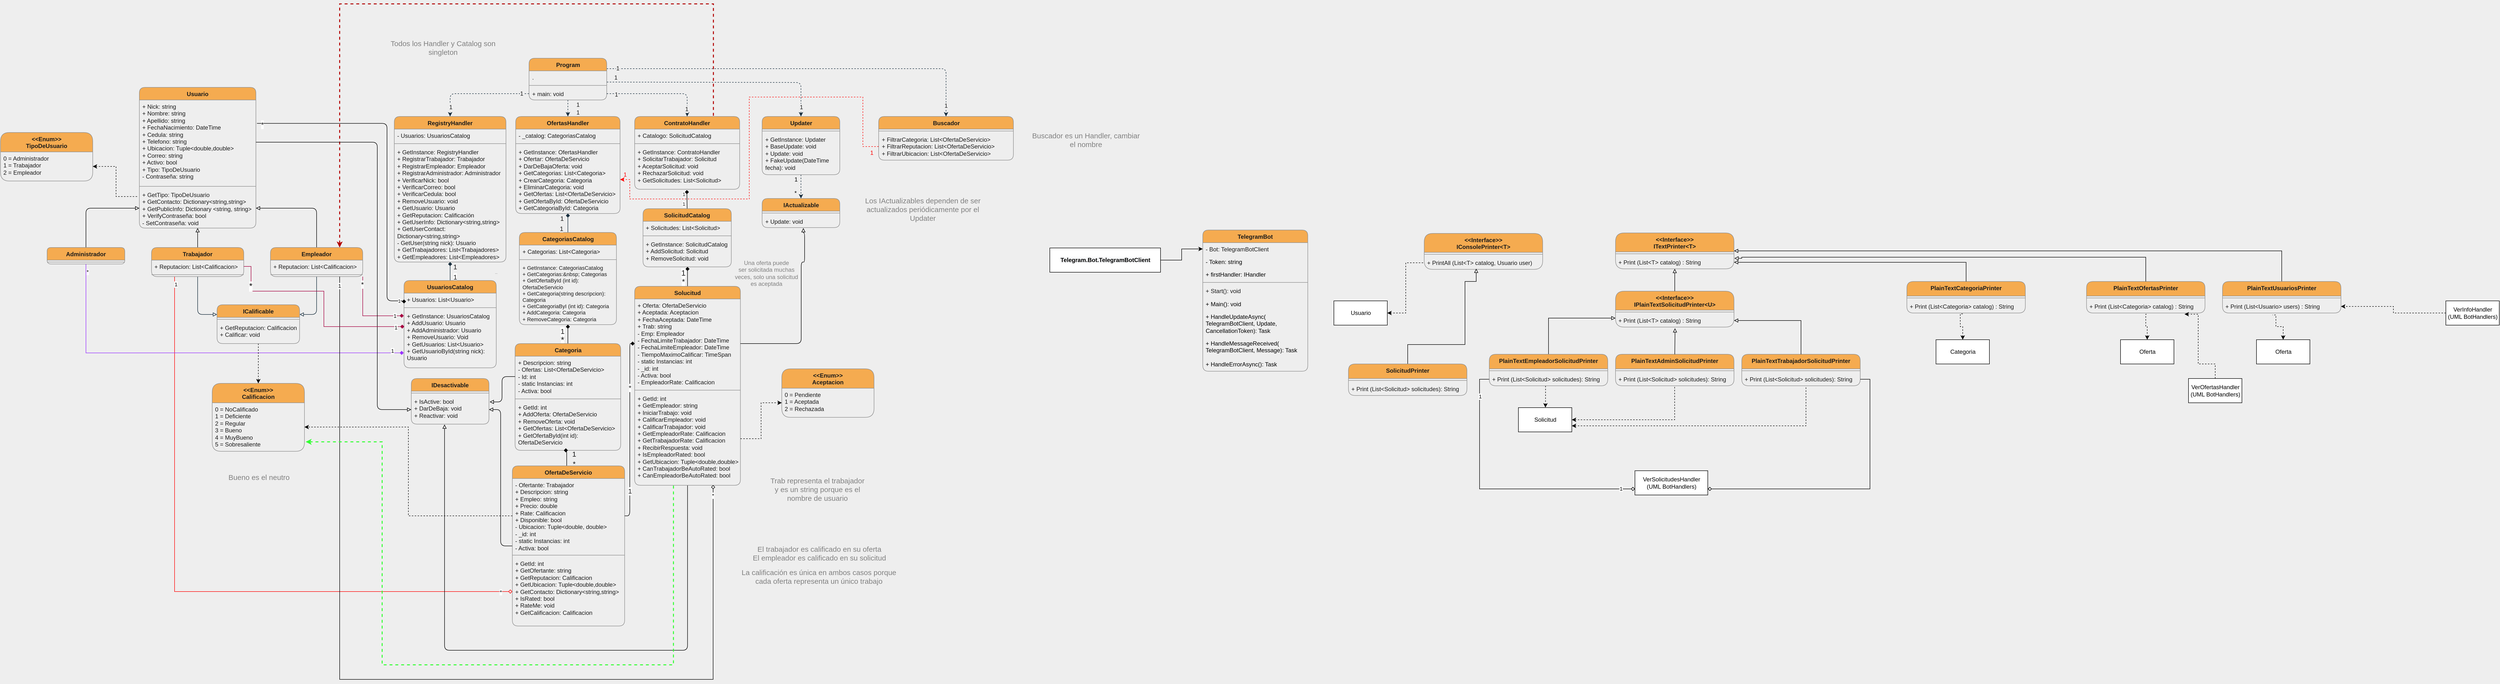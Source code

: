<mxfile version="20.6.0" type="device"><diagram id="a971EvvoX8t4zPsesxfb" name="Página-1"><mxGraphModel dx="1927" dy="1297" grid="1" gridSize="10" guides="0" tooltips="1" connect="1" arrows="1" fold="1" page="0" pageScale="1" pageWidth="827" pageHeight="1169" background="#EEEEEE" math="0" shadow="0"><root><mxCell id="0"/><mxCell id="1" parent="0"/><mxCell id="ot5SJFAWyebkihact3Iv-2" value="Usuario" style="swimlane;fontStyle=1;align=center;verticalAlign=top;childLayout=stackLayout;horizontal=1;startSize=26;horizontalStack=0;resizeParent=1;resizeParentMax=0;resizeLast=0;collapsible=1;marginBottom=0;fillColor=#F5AB50;strokeColor=#909090;fontColor=#1A1A1A;rounded=1;whiteSpace=wrap;" parent="1" vertex="1"><mxGeometry x="100" y="110" width="240" height="290" as="geometry"/></mxCell><mxCell id="ot5SJFAWyebkihact3Iv-3" value="+ Nick: string&#10;+ Nombre: string&#10;+ Apellido: string&#10;+ FechaNacimiento: DateTime&#10;+ Cedula: string&#10;+ Telefono: string&#10;+ Ubicacion: Tuple&lt;double,double&gt;&#10;+ Correo: string&#10;+ Activo: bool&#10;+ Tipo: TipoDeUsuario&#10;- Contraseña: string" style="text;strokeColor=none;fillColor=none;align=left;verticalAlign=top;spacingLeft=4;spacingRight=4;overflow=hidden;rotatable=0;points=[[0,0.5],[1,0.5]];portConstraint=eastwest;fontColor=#1A1A1A;rounded=1;whiteSpace=wrap;" parent="ot5SJFAWyebkihact3Iv-2" vertex="1"><mxGeometry y="26" width="240" height="174" as="geometry"/></mxCell><mxCell id="ot5SJFAWyebkihact3Iv-4" value="" style="line;strokeWidth=1;fillColor=none;align=left;verticalAlign=middle;spacingTop=-1;spacingLeft=3;spacingRight=3;rotatable=0;labelPosition=right;points=[];portConstraint=eastwest;strokeColor=#909090;labelBackgroundColor=#EEEEEE;fontColor=#1A1A1A;rounded=1;whiteSpace=wrap;" parent="ot5SJFAWyebkihact3Iv-2" vertex="1"><mxGeometry y="200" width="240" height="8" as="geometry"/></mxCell><mxCell id="ot5SJFAWyebkihact3Iv-5" value="+ GetTipo: TipoDeUsuario&#10;+ GetContacto: Dictionary&lt;string,string&gt;&#10;+ GetPublicInfo: Dictionary &lt;string, string&gt;&#10;+ VerifyContraseña: bool&#10;- SetContraseña: void" style="text;strokeColor=none;fillColor=none;align=left;verticalAlign=top;spacingLeft=4;spacingRight=4;overflow=hidden;rotatable=0;points=[[0,0.5],[1,0.5]];portConstraint=eastwest;fontColor=#1A1A1A;rounded=1;whiteSpace=wrap;" parent="ot5SJFAWyebkihact3Iv-2" vertex="1"><mxGeometry y="208" width="240" height="82" as="geometry"/></mxCell><mxCell id="ot5SJFAWyebkihact3Iv-94" style="edgeStyle=orthogonalEdgeStyle;rounded=1;orthogonalLoop=1;jettySize=auto;html=1;exitX=0.5;exitY=1;exitDx=0;exitDy=0;entryX=0;entryY=0.25;entryDx=0;entryDy=0;startArrow=none;startFill=0;endArrow=block;endFill=0;labelBackgroundColor=#EEEEEE;strokeColor=#182E3E;fontColor=#1A1A1A;" parent="1" source="ot5SJFAWyebkihact3Iv-7" target="ot5SJFAWyebkihact3Iv-19" edge="1"><mxGeometry relative="1" as="geometry"><mxPoint x="280" y="719" as="targetPoint"/></mxGeometry></mxCell><mxCell id="ot5SJFAWyebkihact3Iv-180" style="edgeStyle=orthogonalEdgeStyle;rounded=1;orthogonalLoop=1;jettySize=auto;html=1;exitX=0.5;exitY=0;exitDx=0;exitDy=0;entryX=0.5;entryY=1;entryDx=0;entryDy=0;strokeColor=#000000;fontSize=10;fontColor=#1A1A1A;startArrow=none;startFill=0;endArrow=block;endFill=0;" parent="1" source="ot5SJFAWyebkihact3Iv-7" target="ot5SJFAWyebkihact3Iv-2" edge="1"><mxGeometry relative="1" as="geometry"/></mxCell><mxCell id="n34n79fMlCrcLuvrEush-12" style="edgeStyle=orthogonalEdgeStyle;rounded=0;orthogonalLoop=1;jettySize=auto;html=1;exitX=0.25;exitY=1;exitDx=0;exitDy=0;entryX=0;entryY=0.5;entryDx=0;entryDy=0;endArrow=diamond;endFill=0;strokeColor=#FF0000;" parent="1" source="ot5SJFAWyebkihact3Iv-7" target="ot5SJFAWyebkihact3Iv-51" edge="1"><mxGeometry relative="1" as="geometry"/></mxCell><mxCell id="n34n79fMlCrcLuvrEush-13" value="1" style="edgeLabel;html=1;align=center;verticalAlign=middle;resizable=0;points=[];" parent="n34n79fMlCrcLuvrEush-12" connectable="0" vertex="1"><mxGeometry x="-0.976" y="2" relative="1" as="geometry"><mxPoint as="offset"/></mxGeometry></mxCell><mxCell id="n34n79fMlCrcLuvrEush-14" value="*" style="edgeLabel;html=1;align=center;verticalAlign=middle;resizable=0;points=[];" parent="n34n79fMlCrcLuvrEush-12" connectable="0" vertex="1"><mxGeometry x="0.963" y="-1" relative="1" as="geometry"><mxPoint as="offset"/></mxGeometry></mxCell><mxCell id="ot5SJFAWyebkihact3Iv-7" value="Trabajador" style="swimlane;fontStyle=1;align=center;verticalAlign=top;childLayout=stackLayout;horizontal=1;startSize=26;horizontalStack=0;resizeParent=1;resizeParentMax=0;resizeLast=0;collapsible=1;marginBottom=0;fillColor=#F5AB50;strokeColor=#909090;fontColor=#1A1A1A;rounded=1;whiteSpace=wrap;" parent="1" vertex="1"><mxGeometry x="125" y="440" width="190" height="60" as="geometry"/></mxCell><mxCell id="ot5SJFAWyebkihact3Iv-8" value="+ Reputacion: List&lt;Calificacion&gt;" style="text;strokeColor=none;fillColor=none;align=left;verticalAlign=top;spacingLeft=4;spacingRight=4;overflow=hidden;rotatable=0;points=[[0,0.5],[1,0.5]];portConstraint=eastwest;fontColor=#1A1A1A;rounded=1;whiteSpace=wrap;" parent="ot5SJFAWyebkihact3Iv-7" vertex="1"><mxGeometry y="26" width="190" height="26" as="geometry"/></mxCell><mxCell id="ot5SJFAWyebkihact3Iv-9" value="" style="line;strokeWidth=1;fillColor=none;align=left;verticalAlign=middle;spacingTop=-1;spacingLeft=3;spacingRight=3;rotatable=0;labelPosition=right;points=[];portConstraint=eastwest;strokeColor=#909090;labelBackgroundColor=#EEEEEE;fontColor=#1A1A1A;rounded=1;whiteSpace=wrap;" parent="ot5SJFAWyebkihact3Iv-7" vertex="1"><mxGeometry y="52" width="190" height="8" as="geometry"/></mxCell><mxCell id="ot5SJFAWyebkihact3Iv-95" style="edgeStyle=orthogonalEdgeStyle;rounded=1;orthogonalLoop=1;jettySize=auto;html=1;exitX=0.5;exitY=1;exitDx=0;exitDy=0;entryX=1;entryY=0.25;entryDx=0;entryDy=0;startArrow=none;startFill=0;endArrow=block;endFill=0;labelBackgroundColor=#EEEEEE;strokeColor=#182E3E;fontColor=#1A1A1A;" parent="1" source="ot5SJFAWyebkihact3Iv-11" target="ot5SJFAWyebkihact3Iv-19" edge="1"><mxGeometry relative="1" as="geometry"><mxPoint x="440" y="719" as="targetPoint"/></mxGeometry></mxCell><mxCell id="ot5SJFAWyebkihact3Iv-181" style="edgeStyle=orthogonalEdgeStyle;rounded=1;orthogonalLoop=1;jettySize=auto;html=1;exitX=0.5;exitY=0;exitDx=0;exitDy=0;entryX=1;entryY=0.5;entryDx=0;entryDy=0;strokeColor=#000000;fontSize=10;fontColor=#1A1A1A;startArrow=none;startFill=0;endArrow=block;endFill=0;" parent="1" source="ot5SJFAWyebkihact3Iv-11" target="ot5SJFAWyebkihact3Iv-5" edge="1"><mxGeometry relative="1" as="geometry"/></mxCell><mxCell id="n34n79fMlCrcLuvrEush-19" style="edgeStyle=orthogonalEdgeStyle;rounded=0;orthogonalLoop=1;jettySize=auto;html=1;exitX=1;exitY=1;exitDx=0;exitDy=0;entryX=-0.003;entryY=0.106;entryDx=0;entryDy=0;entryPerimeter=0;strokeColor=#A50040;endArrow=diamond;endFill=1;fillColor=#d80073;" parent="1" source="ot5SJFAWyebkihact3Iv-11" target="ot5SJFAWyebkihact3Iv-130" edge="1"><mxGeometry relative="1" as="geometry"/></mxCell><mxCell id="n34n79fMlCrcLuvrEush-20" value="*" style="edgeLabel;html=1;align=center;verticalAlign=middle;resizable=0;points=[];fontSize=14;" parent="n34n79fMlCrcLuvrEush-19" connectable="0" vertex="1"><mxGeometry x="-0.806" y="-1" relative="1" as="geometry"><mxPoint as="offset"/></mxGeometry></mxCell><mxCell id="n34n79fMlCrcLuvrEush-23" value="1" style="edgeLabel;html=1;align=center;verticalAlign=middle;resizable=0;points=[];" parent="n34n79fMlCrcLuvrEush-19" connectable="0" vertex="1"><mxGeometry x="0.772" relative="1" as="geometry"><mxPoint as="offset"/></mxGeometry></mxCell><mxCell id="n34n79fMlCrcLuvrEush-57" style="edgeStyle=orthogonalEdgeStyle;rounded=0;jumpSize=100;orthogonalLoop=1;jettySize=auto;html=1;exitX=0.75;exitY=0;exitDx=0;exitDy=0;entryX=0.75;entryY=0;entryDx=0;entryDy=0;shadow=0;dashed=1;strokeColor=#B20000;strokeWidth=2;startArrow=classic;startFill=1;endArrow=none;endFill=0;fillColor=#e51400;" parent="1" source="ot5SJFAWyebkihact3Iv-11" target="ot5SJFAWyebkihact3Iv-32" edge="1"><mxGeometry relative="1" as="geometry"><Array as="points"><mxPoint x="513" y="-62"/><mxPoint x="1282" y="-62"/></Array></mxGeometry></mxCell><mxCell id="ot5SJFAWyebkihact3Iv-11" value="Empleador" style="swimlane;fontStyle=1;align=center;verticalAlign=top;childLayout=stackLayout;horizontal=1;startSize=26;horizontalStack=0;resizeParent=1;resizeParentMax=0;resizeLast=0;collapsible=1;marginBottom=0;fillColor=#F5AB50;strokeColor=#909090;fontColor=#1A1A1A;rounded=1;whiteSpace=wrap;" parent="1" vertex="1"><mxGeometry x="370" y="440" width="190" height="60" as="geometry"/></mxCell><mxCell id="ot5SJFAWyebkihact3Iv-177" value="+ Reputacion: List&lt;Calificacion&gt;" style="text;strokeColor=none;fillColor=none;align=left;verticalAlign=top;spacingLeft=4;spacingRight=4;overflow=hidden;rotatable=0;points=[[0,0.5],[1,0.5]];portConstraint=eastwest;fontColor=#1A1A1A;rounded=1;whiteSpace=wrap;" parent="ot5SJFAWyebkihact3Iv-11" vertex="1"><mxGeometry y="26" width="190" height="26" as="geometry"/></mxCell><mxCell id="ot5SJFAWyebkihact3Iv-13" value="" style="line;strokeWidth=1;fillColor=none;align=left;verticalAlign=middle;spacingTop=-1;spacingLeft=3;spacingRight=3;rotatable=0;labelPosition=right;points=[];portConstraint=eastwest;strokeColor=#909090;labelBackgroundColor=#EEEEEE;fontColor=#1A1A1A;rounded=1;whiteSpace=wrap;" parent="ot5SJFAWyebkihact3Iv-11" vertex="1"><mxGeometry y="52" width="190" height="8" as="geometry"/></mxCell><mxCell id="ot5SJFAWyebkihact3Iv-178" style="edgeStyle=orthogonalEdgeStyle;rounded=1;orthogonalLoop=1;jettySize=auto;html=1;exitX=0.5;exitY=0;exitDx=0;exitDy=0;entryX=0;entryY=0.5;entryDx=0;entryDy=0;strokeColor=#000000;fontSize=10;fontColor=#1A1A1A;startArrow=none;startFill=0;endArrow=block;endFill=0;" parent="1" source="ot5SJFAWyebkihact3Iv-15" target="ot5SJFAWyebkihact3Iv-5" edge="1"><mxGeometry relative="1" as="geometry"/></mxCell><mxCell id="n34n79fMlCrcLuvrEush-15" style="edgeStyle=orthogonalEdgeStyle;rounded=0;orthogonalLoop=1;jettySize=auto;html=1;exitX=0.5;exitY=1;exitDx=0;exitDy=0;entryX=-0.003;entryY=0.743;entryDx=0;entryDy=0;entryPerimeter=0;strokeColor=#9933FF;endArrow=diamond;endFill=1;" parent="1" source="ot5SJFAWyebkihact3Iv-15" target="ot5SJFAWyebkihact3Iv-130" edge="1"><mxGeometry relative="1" as="geometry"/></mxCell><mxCell id="n34n79fMlCrcLuvrEush-16" value="1" style="edgeLabel;html=1;align=center;verticalAlign=middle;resizable=0;points=[];" parent="n34n79fMlCrcLuvrEush-15" connectable="0" vertex="1"><mxGeometry x="0.944" y="4" relative="1" as="geometry"><mxPoint as="offset"/></mxGeometry></mxCell><mxCell id="n34n79fMlCrcLuvrEush-17" value="*" style="edgeLabel;html=1;align=center;verticalAlign=middle;resizable=0;points=[];" parent="n34n79fMlCrcLuvrEush-15" connectable="0" vertex="1"><mxGeometry x="-0.962" y="3" relative="1" as="geometry"><mxPoint as="offset"/></mxGeometry></mxCell><mxCell id="ot5SJFAWyebkihact3Iv-15" value="Administrador" style="swimlane;fontStyle=1;align=center;verticalAlign=top;childLayout=stackLayout;horizontal=1;startSize=26;horizontalStack=0;resizeParent=1;resizeParentMax=0;resizeLast=0;collapsible=1;marginBottom=0;fillColor=#F5AB50;strokeColor=#909090;fontColor=#1A1A1A;rounded=1;whiteSpace=wrap;" parent="1" vertex="1"><mxGeometry x="-90" y="440" width="160" height="34" as="geometry"/></mxCell><mxCell id="ot5SJFAWyebkihact3Iv-17" value="" style="line;strokeWidth=1;fillColor=none;align=left;verticalAlign=middle;spacingTop=-1;spacingLeft=3;spacingRight=3;rotatable=0;labelPosition=right;points=[];portConstraint=eastwest;strokeColor=#909090;labelBackgroundColor=#EEEEEE;fontColor=#1A1A1A;rounded=1;whiteSpace=wrap;" parent="ot5SJFAWyebkihact3Iv-15" vertex="1"><mxGeometry y="26" width="160" height="8" as="geometry"/></mxCell><mxCell id="n34n79fMlCrcLuvrEush-37" style="edgeStyle=orthogonalEdgeStyle;rounded=0;orthogonalLoop=1;jettySize=auto;html=1;exitX=0.5;exitY=1;exitDx=0;exitDy=0;entryX=0.5;entryY=0;entryDx=0;entryDy=0;strokeColor=#000000;endArrow=classic;endFill=1;dashed=1;" parent="1" source="ot5SJFAWyebkihact3Iv-19" target="n34n79fMlCrcLuvrEush-28" edge="1"><mxGeometry relative="1" as="geometry"/></mxCell><mxCell id="ot5SJFAWyebkihact3Iv-19" value="ICalificable" style="swimlane;fontStyle=1;align=center;verticalAlign=top;childLayout=stackLayout;horizontal=1;startSize=26;horizontalStack=0;resizeParent=1;resizeParentMax=0;resizeLast=0;collapsible=1;marginBottom=0;fillColor=#F5AB50;strokeColor=#909090;fontColor=#1A1A1A;rounded=1;whiteSpace=wrap;" parent="1" vertex="1"><mxGeometry x="260" y="558" width="170" height="80" as="geometry"/></mxCell><mxCell id="ot5SJFAWyebkihact3Iv-21" value="" style="line;strokeWidth=1;fillColor=none;align=left;verticalAlign=middle;spacingTop=-1;spacingLeft=3;spacingRight=3;rotatable=0;labelPosition=right;points=[];portConstraint=eastwest;strokeColor=#909090;labelBackgroundColor=#EEEEEE;fontColor=#1A1A1A;rounded=1;whiteSpace=wrap;" parent="ot5SJFAWyebkihact3Iv-19" vertex="1"><mxGeometry y="26" width="170" height="8" as="geometry"/></mxCell><mxCell id="ot5SJFAWyebkihact3Iv-22" value="+ GetReputacion: Calificacion&#10;+ Calificar: void" style="text;strokeColor=none;fillColor=none;align=left;verticalAlign=top;spacingLeft=4;spacingRight=4;overflow=hidden;rotatable=0;points=[[0,0.5],[1,0.5]];portConstraint=eastwest;fontColor=#1A1A1A;rounded=1;whiteSpace=wrap;" parent="ot5SJFAWyebkihact3Iv-19" vertex="1"><mxGeometry y="34" width="170" height="46" as="geometry"/></mxCell><mxCell id="ot5SJFAWyebkihact3Iv-24" value="IDesactivable" style="swimlane;fontStyle=1;align=center;verticalAlign=top;childLayout=stackLayout;horizontal=1;startSize=26;horizontalStack=0;resizeParent=1;resizeParentMax=0;resizeLast=0;collapsible=1;marginBottom=0;fillColor=#F5AB50;strokeColor=#909090;fontColor=#1A1A1A;rounded=1;whiteSpace=wrap;" parent="1" vertex="1"><mxGeometry x="660" y="710" width="160" height="94" as="geometry"/></mxCell><mxCell id="ot5SJFAWyebkihact3Iv-26" value="" style="line;strokeWidth=1;fillColor=none;align=left;verticalAlign=middle;spacingTop=-1;spacingLeft=3;spacingRight=3;rotatable=0;labelPosition=right;points=[];portConstraint=eastwest;strokeColor=#909090;labelBackgroundColor=#EEEEEE;fontColor=#1A1A1A;rounded=1;whiteSpace=wrap;" parent="ot5SJFAWyebkihact3Iv-24" vertex="1"><mxGeometry y="26" width="160" height="8" as="geometry"/></mxCell><mxCell id="ot5SJFAWyebkihact3Iv-27" value="+ IsActive: bool&#10;+ DarDeBaja: void&#10;+ Reactivar: void" style="text;strokeColor=none;fillColor=none;align=left;verticalAlign=top;spacingLeft=4;spacingRight=4;overflow=hidden;rotatable=0;points=[[0,0.5],[1,0.5]];portConstraint=eastwest;fontColor=#1A1A1A;rounded=1;whiteSpace=wrap;" parent="ot5SJFAWyebkihact3Iv-24" vertex="1"><mxGeometry y="34" width="160" height="60" as="geometry"/></mxCell><mxCell id="ot5SJFAWyebkihact3Iv-143" value="1" style="edgeStyle=orthogonalEdgeStyle;rounded=1;orthogonalLoop=1;jettySize=auto;html=1;exitX=0.5;exitY=1;exitDx=0;exitDy=0;entryX=0.5;entryY=0;entryDx=0;entryDy=0;dashed=1;fontSize=12;startArrow=none;startFill=0;endArrow=classic;endFill=1;labelBackgroundColor=#EEEEEE;strokeColor=#182E3E;fontColor=#1A1A1A;" parent="1" source="ot5SJFAWyebkihact3Iv-28" target="ot5SJFAWyebkihact3Iv-36" edge="1"><mxGeometry x="0.511" y="20" relative="1" as="geometry"><mxPoint as="offset"/></mxGeometry></mxCell><mxCell id="ot5SJFAWyebkihact3Iv-155" value="1" style="edgeLabel;html=1;align=center;verticalAlign=middle;resizable=0;points=[];fontSize=12;labelBackgroundColor=#EEEEEE;fontColor=#1A1A1A;rounded=1;" parent="ot5SJFAWyebkihact3Iv-143" connectable="0" vertex="1"><mxGeometry x="-0.421" relative="1" as="geometry"><mxPoint x="20" as="offset"/></mxGeometry></mxCell><mxCell id="ot5SJFAWyebkihact3Iv-147" style="edgeStyle=orthogonalEdgeStyle;rounded=1;orthogonalLoop=1;jettySize=auto;html=1;exitX=1;exitY=0.25;exitDx=0;exitDy=0;entryX=0.5;entryY=0;entryDx=0;entryDy=0;dashed=1;fontSize=12;startArrow=none;startFill=0;endArrow=classic;endFill=1;labelBackgroundColor=#EEEEEE;strokeColor=#182E3E;fontColor=#1A1A1A;" parent="1" source="ot5SJFAWyebkihact3Iv-28" target="ot5SJFAWyebkihact3Iv-73" edge="1"><mxGeometry relative="1" as="geometry"/></mxCell><mxCell id="ot5SJFAWyebkihact3Iv-160" value="1" style="edgeLabel;html=1;align=center;verticalAlign=middle;resizable=0;points=[];fontSize=12;labelBackgroundColor=#EEEEEE;fontColor=#1A1A1A;rounded=1;" parent="ot5SJFAWyebkihact3Iv-147" connectable="0" vertex="1"><mxGeometry x="-0.94" y="1" relative="1" as="geometry"><mxPoint x="-2" as="offset"/></mxGeometry></mxCell><mxCell id="ot5SJFAWyebkihact3Iv-161" value="1" style="edgeLabel;html=1;align=center;verticalAlign=middle;resizable=0;points=[];fontSize=12;labelBackgroundColor=#EEEEEE;fontColor=#1A1A1A;rounded=1;" parent="ot5SJFAWyebkihact3Iv-147" connectable="0" vertex="1"><mxGeometry x="0.945" y="-1" relative="1" as="geometry"><mxPoint as="offset"/></mxGeometry></mxCell><mxCell id="ot5SJFAWyebkihact3Iv-28" value="Program" style="swimlane;fontStyle=1;align=center;verticalAlign=top;childLayout=stackLayout;horizontal=1;startSize=26;horizontalStack=0;resizeParent=1;resizeParentMax=0;resizeLast=0;collapsible=1;marginBottom=0;fillColor=#F5AB50;strokeColor=#909090;fontColor=#1A1A1A;rounded=1;whiteSpace=wrap;" parent="1" vertex="1"><mxGeometry x="902.5" y="50" width="160" height="86" as="geometry"/></mxCell><mxCell id="ot5SJFAWyebkihact3Iv-29" value="." style="text;strokeColor=none;fillColor=none;align=left;verticalAlign=top;spacingLeft=4;spacingRight=4;overflow=hidden;rotatable=0;points=[[0,0.5],[1,0.5]];portConstraint=eastwest;fontColor=#1A1A1A;rounded=1;whiteSpace=wrap;" parent="ot5SJFAWyebkihact3Iv-28" vertex="1"><mxGeometry y="26" width="160" height="26" as="geometry"/></mxCell><mxCell id="ot5SJFAWyebkihact3Iv-30" value="" style="line;strokeWidth=1;fillColor=none;align=left;verticalAlign=middle;spacingTop=-1;spacingLeft=3;spacingRight=3;rotatable=0;labelPosition=right;points=[];portConstraint=eastwest;strokeColor=#909090;labelBackgroundColor=#EEEEEE;fontColor=#1A1A1A;rounded=1;whiteSpace=wrap;" parent="ot5SJFAWyebkihact3Iv-28" vertex="1"><mxGeometry y="52" width="160" height="8" as="geometry"/></mxCell><mxCell id="ot5SJFAWyebkihact3Iv-31" value="+ main: void" style="text;strokeColor=none;fillColor=none;align=left;verticalAlign=top;spacingLeft=4;spacingRight=4;overflow=hidden;rotatable=0;points=[[0,0.5],[1,0.5]];portConstraint=eastwest;fontColor=#1A1A1A;rounded=1;whiteSpace=wrap;" parent="ot5SJFAWyebkihact3Iv-28" vertex="1"><mxGeometry y="60" width="160" height="26" as="geometry"/></mxCell><mxCell id="ot5SJFAWyebkihact3Iv-32" value="ContratoHandler" style="swimlane;fontStyle=1;align=center;verticalAlign=top;childLayout=stackLayout;horizontal=1;startSize=26;horizontalStack=0;resizeParent=1;resizeParentMax=0;resizeLast=0;collapsible=1;marginBottom=0;fillColor=#F5AB50;strokeColor=#909090;fontColor=#1A1A1A;rounded=1;whiteSpace=wrap;" parent="1" vertex="1"><mxGeometry x="1120" y="170" width="216.25" height="150" as="geometry"/></mxCell><mxCell id="ot5SJFAWyebkihact3Iv-33" value="+ Catalogo: SolicitudCatalog" style="text;strokeColor=none;fillColor=none;align=left;verticalAlign=top;spacingLeft=4;spacingRight=4;overflow=hidden;rotatable=0;points=[[0,0.5],[1,0.5]];portConstraint=eastwest;fontColor=#1A1A1A;rounded=1;whiteSpace=wrap;" parent="ot5SJFAWyebkihact3Iv-32" vertex="1"><mxGeometry y="26" width="216.25" height="26" as="geometry"/></mxCell><mxCell id="ot5SJFAWyebkihact3Iv-34" value="" style="line;strokeWidth=1;fillColor=none;align=left;verticalAlign=middle;spacingTop=-1;spacingLeft=3;spacingRight=3;rotatable=0;labelPosition=right;points=[];portConstraint=eastwest;strokeColor=#909090;labelBackgroundColor=#EEEEEE;fontColor=#1A1A1A;rounded=1;whiteSpace=wrap;" parent="ot5SJFAWyebkihact3Iv-32" vertex="1"><mxGeometry y="52" width="216.25" height="8" as="geometry"/></mxCell><mxCell id="ot5SJFAWyebkihact3Iv-35" value="+ GetInstance: ContratoHandler&#10;+ SolicitarTrabajador: Solicitud&#10;+ AceptarSolicitud: void&#10;+ RechazarSolicitud: void&#10;+ GetSolicitudes: List&lt;Solicitud&gt;&#10;" style="text;strokeColor=none;fillColor=none;align=left;verticalAlign=top;spacingLeft=4;spacingRight=4;overflow=hidden;rotatable=0;points=[[0,0.5],[1,0.5]];portConstraint=eastwest;fontColor=#1A1A1A;rounded=1;whiteSpace=wrap;" parent="ot5SJFAWyebkihact3Iv-32" vertex="1"><mxGeometry y="60" width="216.25" height="90" as="geometry"/></mxCell><mxCell id="ot5SJFAWyebkihact3Iv-111" style="edgeStyle=orthogonalEdgeStyle;rounded=1;orthogonalLoop=1;jettySize=auto;html=1;exitX=0.5;exitY=1;exitDx=0;exitDy=0;entryX=0.5;entryY=0;entryDx=0;entryDy=0;fontSize=9;startArrow=diamond;startFill=1;endArrow=none;endFill=0;labelBackgroundColor=#EEEEEE;strokeColor=#182E3E;fontColor=#1A1A1A;" parent="1" source="ot5SJFAWyebkihact3Iv-36" target="ot5SJFAWyebkihact3Iv-40" edge="1"><mxGeometry relative="1" as="geometry"/></mxCell><mxCell id="ot5SJFAWyebkihact3Iv-36" value="OfertasHandler" style="swimlane;fontStyle=1;align=center;verticalAlign=top;childLayout=stackLayout;horizontal=1;startSize=26;horizontalStack=0;resizeParent=1;resizeParentMax=0;resizeLast=0;collapsible=1;marginBottom=0;fillColor=#F5AB50;strokeColor=#909090;fontColor=#1A1A1A;rounded=1;whiteSpace=wrap;" parent="1" vertex="1"><mxGeometry x="875" y="170" width="215" height="200" as="geometry"/></mxCell><mxCell id="ot5SJFAWyebkihact3Iv-37" value="- _catalog: CategoriasCatalog" style="text;strokeColor=none;fillColor=none;align=left;verticalAlign=top;spacingLeft=4;spacingRight=4;overflow=hidden;rotatable=0;points=[[0,0.5],[1,0.5]];portConstraint=eastwest;fontColor=#1A1A1A;rounded=1;whiteSpace=wrap;" parent="ot5SJFAWyebkihact3Iv-36" vertex="1"><mxGeometry y="26" width="215" height="26" as="geometry"/></mxCell><mxCell id="ot5SJFAWyebkihact3Iv-38" value="" style="line;strokeWidth=1;fillColor=none;align=left;verticalAlign=middle;spacingTop=-1;spacingLeft=3;spacingRight=3;rotatable=0;labelPosition=right;points=[];portConstraint=eastwest;strokeColor=#909090;labelBackgroundColor=#EEEEEE;fontColor=#1A1A1A;rounded=1;whiteSpace=wrap;" parent="ot5SJFAWyebkihact3Iv-36" vertex="1"><mxGeometry y="52" width="215" height="8" as="geometry"/></mxCell><mxCell id="ot5SJFAWyebkihact3Iv-39" value="+ GetInstance: OfertasHandler&#10;+ Ofertar: OfertaDeServicio&#10;+ DarDeBajaOferta: void&#10;+ GetCategorias: List&lt;Categoria&gt;&#10;+ CrearCategoria: Categoria&#10;+ EliminarCategoria: void&#10;+ GetOfertas: List&lt;OfertaDeServicio&gt;&#10;+ GetOfertaById: OfertaDeServicio&#10;+ GetCategoriaById: Categoria" style="text;strokeColor=none;fillColor=none;align=left;verticalAlign=top;spacingLeft=4;spacingRight=4;overflow=hidden;rotatable=0;points=[[0,0.5],[1,0.5]];portConstraint=eastwest;fontColor=#1A1A1A;rounded=1;whiteSpace=wrap;" parent="ot5SJFAWyebkihact3Iv-36" vertex="1"><mxGeometry y="60" width="215" height="140" as="geometry"/></mxCell><mxCell id="ot5SJFAWyebkihact3Iv-40" value="CategoriasCatalog" style="swimlane;fontStyle=1;align=center;verticalAlign=top;childLayout=stackLayout;horizontal=1;startSize=26;horizontalStack=0;resizeParent=1;resizeParentMax=0;resizeLast=0;collapsible=1;marginBottom=0;fillColor=#F5AB50;strokeColor=#909090;fontColor=#1A1A1A;rounded=1;whiteSpace=wrap;" parent="1" vertex="1"><mxGeometry x="882.5" y="409" width="200" height="190" as="geometry"/></mxCell><mxCell id="ot5SJFAWyebkihact3Iv-41" value="+ Categorias: List&lt;Categoria&gt;" style="text;strokeColor=none;fillColor=none;align=left;verticalAlign=top;spacingLeft=4;spacingRight=4;overflow=hidden;rotatable=0;points=[[0,0.5],[1,0.5]];portConstraint=eastwest;fontColor=#1A1A1A;rounded=1;whiteSpace=wrap;" parent="ot5SJFAWyebkihact3Iv-40" vertex="1"><mxGeometry y="26" width="200" height="26" as="geometry"/></mxCell><mxCell id="ot5SJFAWyebkihact3Iv-42" value="" style="line;strokeWidth=1;fillColor=none;align=left;verticalAlign=middle;spacingTop=-1;spacingLeft=3;spacingRight=3;rotatable=0;labelPosition=right;points=[];portConstraint=eastwest;strokeColor=#909090;labelBackgroundColor=#EEEEEE;fontColor=#1A1A1A;rounded=1;whiteSpace=wrap;" parent="ot5SJFAWyebkihact3Iv-40" vertex="1"><mxGeometry y="52" width="200" height="8" as="geometry"/></mxCell><mxCell id="ot5SJFAWyebkihact3Iv-43" value="+ GetInstance: CategoriasCatalog&#10;+ GetCategorias:&amp;nbsp; Categorias&#10;+ GetOfertaById (int id): OfertaDeServicio&#10;+ GetCategoria(string descripcion): Categoria&#10;+ GetCategoriaByI (int id): Categoria&#10;+ AddCategoria: Categoria&#10;+ RemoveCategoria: Categoria" style="text;strokeColor=none;fillColor=none;align=left;verticalAlign=top;spacingLeft=4;spacingRight=4;overflow=hidden;rotatable=0;points=[[0,0.5],[1,0.5]];portConstraint=eastwest;fontColor=#1A1A1A;rounded=1;whiteSpace=wrap;fontSize=11;" parent="ot5SJFAWyebkihact3Iv-40" vertex="1"><mxGeometry y="60" width="200" height="130" as="geometry"/></mxCell><mxCell id="ot5SJFAWyebkihact3Iv-187" style="edgeStyle=orthogonalEdgeStyle;rounded=1;orthogonalLoop=1;jettySize=auto;html=1;exitX=0.5;exitY=0;exitDx=0;exitDy=0;entryX=0.5;entryY=1;entryDx=0;entryDy=0;strokeColor=#000000;fontSize=10;fontColor=#1A1A1A;startArrow=none;startFill=0;endArrow=diamond;endFill=1;" parent="1" source="ot5SJFAWyebkihact3Iv-44" target="ot5SJFAWyebkihact3Iv-40" edge="1"><mxGeometry relative="1" as="geometry"/></mxCell><mxCell id="ot5SJFAWyebkihact3Iv-188" value="1" style="edgeLabel;html=1;align=center;verticalAlign=middle;resizable=0;points=[];fontSize=15;fontColor=#1A1A1A;" parent="ot5SJFAWyebkihact3Iv-187" connectable="0" vertex="1"><mxGeometry x="0.37" y="2" relative="1" as="geometry"><mxPoint x="-10" as="offset"/></mxGeometry></mxCell><mxCell id="ot5SJFAWyebkihact3Iv-189" value="*" style="edgeLabel;html=1;align=center;verticalAlign=middle;resizable=0;points=[];fontSize=18;fontColor=#1A1A1A;" parent="ot5SJFAWyebkihact3Iv-187" connectable="0" vertex="1"><mxGeometry x="-0.712" relative="1" as="geometry"><mxPoint x="-12" y="-2" as="offset"/></mxGeometry></mxCell><mxCell id="ot5SJFAWyebkihact3Iv-44" value="Categoria" style="swimlane;fontStyle=1;align=center;verticalAlign=top;childLayout=stackLayout;horizontal=1;startSize=26;horizontalStack=0;resizeParent=1;resizeParentMax=0;resizeLast=0;collapsible=1;marginBottom=0;fillColor=#F5AB50;strokeColor=#909090;fontColor=#1A1A1A;rounded=1;whiteSpace=wrap;" parent="1" vertex="1"><mxGeometry x="873.75" y="638" width="217.5" height="220" as="geometry"/></mxCell><mxCell id="ot5SJFAWyebkihact3Iv-45" value="+ Descripcion: string&#10;- Ofertas: List&lt;OfertaDeServicio&gt;&#10;- Id: int&#10;- static Instancias: int&#10;- Activa: bool" style="text;strokeColor=none;fillColor=none;align=left;verticalAlign=top;spacingLeft=4;spacingRight=4;overflow=hidden;rotatable=0;points=[[0,0.5],[1,0.5]];portConstraint=eastwest;fontColor=#1A1A1A;rounded=1;whiteSpace=wrap;" parent="ot5SJFAWyebkihact3Iv-44" vertex="1"><mxGeometry y="26" width="217.5" height="84" as="geometry"/></mxCell><mxCell id="ot5SJFAWyebkihact3Iv-46" value="" style="line;strokeWidth=1;fillColor=none;align=left;verticalAlign=middle;spacingTop=-1;spacingLeft=3;spacingRight=3;rotatable=0;labelPosition=right;points=[];portConstraint=eastwest;strokeColor=#909090;labelBackgroundColor=#EEEEEE;fontColor=#1A1A1A;rounded=1;whiteSpace=wrap;" parent="ot5SJFAWyebkihact3Iv-44" vertex="1"><mxGeometry y="110" width="217.5" height="8" as="geometry"/></mxCell><mxCell id="ot5SJFAWyebkihact3Iv-47" value="+ GetId: int&#10;+ AddOferta: OfertaDeServicio&#10;+ RemoveOferta: void&#10;+ GetOfertas: List&lt;OfertaDeServicio&gt;&#10;+ GetOfertaById(int id): OfertaDeServicio" style="text;strokeColor=none;fillColor=none;align=left;verticalAlign=top;spacingLeft=4;spacingRight=4;overflow=hidden;rotatable=0;points=[[0,0.5],[1,0.5]];portConstraint=eastwest;fontColor=#1A1A1A;rounded=1;whiteSpace=wrap;" parent="ot5SJFAWyebkihact3Iv-44" vertex="1"><mxGeometry y="118" width="217.5" height="102" as="geometry"/></mxCell><mxCell id="ot5SJFAWyebkihact3Iv-185" style="edgeStyle=orthogonalEdgeStyle;rounded=1;orthogonalLoop=1;jettySize=auto;html=1;exitX=0;exitY=0.5;exitDx=0;exitDy=0;strokeColor=#000000;fontSize=10;fontColor=#1A1A1A;startArrow=none;startFill=0;endArrow=block;endFill=0;" parent="1" source="ot5SJFAWyebkihact3Iv-48" target="ot5SJFAWyebkihact3Iv-27" edge="1"><mxGeometry relative="1" as="geometry"/></mxCell><mxCell id="ot5SJFAWyebkihact3Iv-204" value="" style="edgeStyle=orthogonalEdgeStyle;rounded=1;orthogonalLoop=1;jettySize=auto;html=1;exitX=0.484;exitY=0;exitDx=0;exitDy=0;entryX=0.5;entryY=1;entryDx=0;entryDy=0;strokeColor=#000000;fontSize=14;fontColor=#1A1A1A;startArrow=none;startFill=0;endArrow=diamond;endFill=1;exitPerimeter=0;" parent="1" source="ot5SJFAWyebkihact3Iv-48" target="ot5SJFAWyebkihact3Iv-44" edge="1"><mxGeometry x="0.162" y="-10" relative="1" as="geometry"><Array as="points"><mxPoint x="980" y="880"/><mxPoint x="980" y="858"/></Array><mxPoint as="offset"/></mxGeometry></mxCell><mxCell id="ot5SJFAWyebkihact3Iv-48" value="OfertaDeServicio" style="swimlane;fontStyle=1;align=center;verticalAlign=top;childLayout=stackLayout;horizontal=1;startSize=26;horizontalStack=0;resizeParent=1;resizeParentMax=0;resizeLast=0;collapsible=1;marginBottom=0;fillColor=#F5AB50;strokeColor=#909090;fontColor=#1A1A1A;rounded=1;whiteSpace=wrap;" parent="1" vertex="1"><mxGeometry x="868.13" y="890" width="231.25" height="330" as="geometry"/></mxCell><mxCell id="ot5SJFAWyebkihact3Iv-49" value="- Ofertante: Trabajador&#10;+ Descripcion: string&#10;+ Empleo: string&#10;+ Precio: double&#10;+ Rate: Calificacion&#10;+ Disponible: bool&#10;- Ubicacion: Tuple&lt;double, double&gt;&#10;- _id: int&#10;- static Instancias: int&#10;- Activa: bool" style="text;strokeColor=none;fillColor=none;align=left;verticalAlign=top;spacingLeft=4;spacingRight=4;overflow=hidden;rotatable=0;points=[[0,0.5],[1,0.5]];portConstraint=eastwest;fontColor=#1A1A1A;rounded=1;whiteSpace=wrap;" parent="ot5SJFAWyebkihact3Iv-48" vertex="1"><mxGeometry y="26" width="231.25" height="154" as="geometry"/></mxCell><mxCell id="ot5SJFAWyebkihact3Iv-50" value="" style="line;strokeWidth=1;fillColor=none;align=left;verticalAlign=middle;spacingTop=-1;spacingLeft=3;spacingRight=3;rotatable=0;labelPosition=right;points=[];portConstraint=eastwest;strokeColor=#909090;labelBackgroundColor=#EEEEEE;fontColor=#1A1A1A;rounded=1;whiteSpace=wrap;" parent="ot5SJFAWyebkihact3Iv-48" vertex="1"><mxGeometry y="180" width="231.25" height="8" as="geometry"/></mxCell><mxCell id="ot5SJFAWyebkihact3Iv-51" value="+ GetId: int&#10;+ GetOfertante: string&#10;+ GetReputacion: Calificacion&#10;+ GetUbicacion: Tuple&lt;double,double&gt;&#10;+ GetContacto: Dictionary&lt;string,string&gt;&#10;+ IsRated: bool&#10;+ RateMe: void&#10;+ GetCalificacion: Calificacion" style="text;strokeColor=none;fillColor=none;align=left;verticalAlign=top;spacingLeft=4;spacingRight=4;overflow=hidden;rotatable=0;points=[[0,0.5],[1,0.5]];portConstraint=eastwest;fontColor=#1A1A1A;rounded=1;whiteSpace=wrap;" parent="ot5SJFAWyebkihact3Iv-48" vertex="1"><mxGeometry y="188" width="231.25" height="142" as="geometry"/></mxCell><mxCell id="ot5SJFAWyebkihact3Iv-190" style="edgeStyle=orthogonalEdgeStyle;rounded=1;orthogonalLoop=1;jettySize=auto;html=1;exitX=0.5;exitY=0;exitDx=0;exitDy=0;entryX=0.497;entryY=1.018;entryDx=0;entryDy=0;entryPerimeter=0;strokeColor=#000000;fontSize=10;fontColor=#1A1A1A;startArrow=none;startFill=0;endArrow=diamond;endFill=1;" parent="1" source="ot5SJFAWyebkihact3Iv-52" target="ot5SJFAWyebkihact3Iv-35" edge="1"><mxGeometry relative="1" as="geometry"/></mxCell><mxCell id="ot5SJFAWyebkihact3Iv-191" value="1" style="edgeLabel;html=1;align=center;verticalAlign=middle;resizable=0;points=[];fontSize=10;fontColor=#1A1A1A;" parent="ot5SJFAWyebkihact3Iv-190" connectable="0" vertex="1"><mxGeometry x="0.324" y="-1" relative="1" as="geometry"><mxPoint x="-8" y="-5" as="offset"/></mxGeometry></mxCell><mxCell id="ot5SJFAWyebkihact3Iv-193" value="1" style="edgeLabel;html=1;align=center;verticalAlign=middle;resizable=0;points=[];fontSize=10;fontColor=#1A1A1A;" parent="ot5SJFAWyebkihact3Iv-190" connectable="0" vertex="1"><mxGeometry x="-0.571" y="-1" relative="1" as="geometry"><mxPoint x="-8" y="-2" as="offset"/></mxGeometry></mxCell><mxCell id="ot5SJFAWyebkihact3Iv-52" value="SolicitudCatalog" style="swimlane;fontStyle=1;align=center;verticalAlign=top;childLayout=stackLayout;horizontal=1;startSize=26;horizontalStack=0;resizeParent=1;resizeParentMax=0;resizeLast=0;collapsible=1;marginBottom=0;fillColor=#F5AB50;strokeColor=#909090;fontColor=#1A1A1A;rounded=1;whiteSpace=wrap;" parent="1" vertex="1"><mxGeometry x="1137.19" y="360" width="181.87" height="120" as="geometry"/></mxCell><mxCell id="ot5SJFAWyebkihact3Iv-53" value="+ Solicitudes: List&lt;Solicitud&gt;" style="text;strokeColor=none;fillColor=none;align=left;verticalAlign=top;spacingLeft=4;spacingRight=4;overflow=hidden;rotatable=0;points=[[0,0.5],[1,0.5]];portConstraint=eastwest;fontColor=#1A1A1A;rounded=1;whiteSpace=wrap;" parent="ot5SJFAWyebkihact3Iv-52" vertex="1"><mxGeometry y="26" width="181.87" height="26" as="geometry"/></mxCell><mxCell id="ot5SJFAWyebkihact3Iv-54" value="" style="line;strokeWidth=1;fillColor=none;align=left;verticalAlign=middle;spacingTop=-1;spacingLeft=3;spacingRight=3;rotatable=0;labelPosition=right;points=[];portConstraint=eastwest;strokeColor=#909090;labelBackgroundColor=#EEEEEE;fontColor=#1A1A1A;rounded=1;whiteSpace=wrap;" parent="ot5SJFAWyebkihact3Iv-52" vertex="1"><mxGeometry y="52" width="181.87" height="8" as="geometry"/></mxCell><mxCell id="ot5SJFAWyebkihact3Iv-55" value="+ GetInstance: SolicitudCatalog&#10;+ AddSolicitud: Solicitud&#10;+ RemoveSolicitud: void" style="text;strokeColor=none;fillColor=none;align=left;verticalAlign=top;spacingLeft=4;spacingRight=4;overflow=hidden;rotatable=0;points=[[0,0.5],[1,0.5]];portConstraint=eastwest;fontColor=#1A1A1A;rounded=1;whiteSpace=wrap;" parent="ot5SJFAWyebkihact3Iv-52" vertex="1"><mxGeometry y="60" width="181.87" height="60" as="geometry"/></mxCell><mxCell id="ot5SJFAWyebkihact3Iv-183" style="edgeStyle=orthogonalEdgeStyle;rounded=1;orthogonalLoop=1;jettySize=auto;html=1;exitX=0.5;exitY=1;exitDx=0;exitDy=0;entryX=0.428;entryY=1.012;entryDx=0;entryDy=0;entryPerimeter=0;strokeColor=#000000;fontSize=10;fontColor=#1A1A1A;startArrow=none;startFill=0;endArrow=block;endFill=0;" parent="1" source="ot5SJFAWyebkihact3Iv-56" target="ot5SJFAWyebkihact3Iv-27" edge="1"><mxGeometry relative="1" as="geometry"><Array as="points"><mxPoint x="1228" y="1270"/><mxPoint x="729" y="1270"/></Array></mxGeometry></mxCell><mxCell id="ot5SJFAWyebkihact3Iv-194" style="edgeStyle=orthogonalEdgeStyle;rounded=1;orthogonalLoop=1;jettySize=auto;html=1;exitX=0.5;exitY=0;exitDx=0;exitDy=0;entryX=0.504;entryY=1;entryDx=0;entryDy=0;entryPerimeter=0;strokeColor=#000000;fontSize=10;fontColor=#1A1A1A;startArrow=none;startFill=0;endArrow=diamond;endFill=1;" parent="1" source="ot5SJFAWyebkihact3Iv-56" target="ot5SJFAWyebkihact3Iv-55" edge="1"><mxGeometry relative="1" as="geometry"/></mxCell><mxCell id="ot5SJFAWyebkihact3Iv-195" value="1" style="edgeLabel;html=1;align=center;verticalAlign=middle;resizable=0;points=[];fontSize=16;fontColor=#1A1A1A;" parent="ot5SJFAWyebkihact3Iv-194" connectable="0" vertex="1"><mxGeometry x="0.256" y="1" relative="1" as="geometry"><mxPoint x="-8" y="-3" as="offset"/></mxGeometry></mxCell><mxCell id="ot5SJFAWyebkihact3Iv-196" value="*" style="edgeLabel;html=1;align=center;verticalAlign=middle;resizable=0;points=[];fontSize=16;fontColor=#1A1A1A;" parent="ot5SJFAWyebkihact3Iv-194" connectable="0" vertex="1"><mxGeometry x="-0.682" y="-1" relative="1" as="geometry"><mxPoint x="-10" y="-4" as="offset"/></mxGeometry></mxCell><mxCell id="ot5SJFAWyebkihact3Iv-56" value="Solucitud" style="swimlane;fontStyle=1;align=center;verticalAlign=top;childLayout=stackLayout;horizontal=1;startSize=26;horizontalStack=0;resizeParent=1;resizeParentMax=0;resizeLast=0;collapsible=1;marginBottom=0;fillColor=#F5AB50;strokeColor=#909090;fontColor=#1A1A1A;rounded=1;whiteSpace=wrap;" parent="1" vertex="1"><mxGeometry x="1120" y="520" width="217.81" height="410" as="geometry"/></mxCell><mxCell id="ot5SJFAWyebkihact3Iv-57" value="+ Oferta: OfertaDeServicio&#10;+ Aceptada: Aceptacion&#10;+ FechaAceptada: DateTime&#10;+ Trab: string&#10;- Emp: Empleador&#10;- FechaLimiteTrabajador: DateTime&#10;- FechaLimiteEmpleador: DateTime&#10;- TiempoMaximoCalificar: TimeSpan&#10;- static Instancias: int&#10;- _id: int&#10;- Activa: bool&#10;- EmpleadorRate: Calificacion" style="text;strokeColor=none;fillColor=none;align=left;verticalAlign=top;spacingLeft=4;spacingRight=4;overflow=hidden;rotatable=0;points=[[0,0.5],[1,0.5]];portConstraint=eastwest;fontColor=#1A1A1A;rounded=1;whiteSpace=wrap;" parent="ot5SJFAWyebkihact3Iv-56" vertex="1"><mxGeometry y="26" width="217.81" height="184" as="geometry"/></mxCell><mxCell id="ot5SJFAWyebkihact3Iv-58" value="" style="line;strokeWidth=1;fillColor=none;align=left;verticalAlign=middle;spacingTop=-1;spacingLeft=3;spacingRight=3;rotatable=0;labelPosition=right;points=[];portConstraint=eastwest;strokeColor=#909090;labelBackgroundColor=#EEEEEE;fontColor=#1A1A1A;rounded=1;whiteSpace=wrap;" parent="ot5SJFAWyebkihact3Iv-56" vertex="1"><mxGeometry y="210" width="217.81" height="8" as="geometry"/></mxCell><mxCell id="ot5SJFAWyebkihact3Iv-59" value="+ GetId: int&#10;+ GetEmpleador: string&#10;+ IniciarTrabajo: void&#10;+ CalificarEmpleador: void&#10;+ CalificarTrabajador: void&#10;+ GetEmpleadorRate: Calificacion&#10;+ GetTrabajadorRate: Calificacion&#10;+ RecibirRespuesta: void&#10;+ IsEmpleadorRated: bool&#10;+ GetUbicacion: Tuple&lt;double,double&gt;&#10;+ CanTrabajadorBeAutoRated: bool&#10;+ CanEmpleadorBeAutoRated: bool" style="text;strokeColor=none;fillColor=none;align=left;verticalAlign=top;spacingLeft=4;spacingRight=4;overflow=hidden;rotatable=0;points=[[0,0.5],[1,0.5]];portConstraint=eastwest;fontColor=#1A1A1A;rounded=1;whiteSpace=wrap;" parent="ot5SJFAWyebkihact3Iv-56" vertex="1"><mxGeometry y="218" width="217.81" height="192" as="geometry"/></mxCell><mxCell id="ot5SJFAWyebkihact3Iv-132" value="&lt;font style=&quot;font-size: 14px;&quot;&gt;1&lt;/font&gt;" style="edgeStyle=orthogonalEdgeStyle;rounded=1;orthogonalLoop=1;jettySize=auto;html=1;exitX=0.5;exitY=1;exitDx=0;exitDy=0;entryX=0.5;entryY=0;entryDx=0;entryDy=0;fontSize=10;startArrow=diamond;startFill=1;endArrow=none;endFill=0;labelBackgroundColor=#EEEEEE;strokeColor=#182E3E;fontColor=#1A1A1A;" parent="1" source="ot5SJFAWyebkihact3Iv-60" target="ot5SJFAWyebkihact3Iv-127" edge="1"><mxGeometry x="-0.474" y="10" relative="1" as="geometry"><mxPoint as="offset"/></mxGeometry></mxCell><mxCell id="ot5SJFAWyebkihact3Iv-175" value="1" style="edgeLabel;html=1;align=center;verticalAlign=middle;resizable=0;points=[];fontColor=#1A1A1A;fontSize=14;" parent="ot5SJFAWyebkihact3Iv-132" connectable="0" vertex="1"><mxGeometry x="0.706" y="-1" relative="1" as="geometry"><mxPoint x="11" y="-2" as="offset"/></mxGeometry></mxCell><mxCell id="ot5SJFAWyebkihact3Iv-60" value="RegistryHandler" style="swimlane;fontStyle=1;align=center;verticalAlign=top;childLayout=stackLayout;horizontal=1;startSize=26;horizontalStack=0;resizeParent=1;resizeParentMax=0;resizeLast=0;collapsible=1;marginBottom=0;fillColor=#F5AB50;strokeColor=#909090;fontColor=#1A1A1A;rounded=1;whiteSpace=wrap;" parent="1" vertex="1"><mxGeometry x="625" y="170" width="230" height="300" as="geometry"/></mxCell><mxCell id="ot5SJFAWyebkihact3Iv-61" value="- Usuarios: UsuariosCatalog" style="text;strokeColor=none;fillColor=none;align=left;verticalAlign=top;spacingLeft=4;spacingRight=4;overflow=hidden;rotatable=0;points=[[0,0.5],[1,0.5]];portConstraint=eastwest;fontColor=#1A1A1A;rounded=1;whiteSpace=wrap;" parent="ot5SJFAWyebkihact3Iv-60" vertex="1"><mxGeometry y="26" width="230" height="26" as="geometry"/></mxCell><mxCell id="ot5SJFAWyebkihact3Iv-62" value="" style="line;strokeWidth=1;fillColor=none;align=left;verticalAlign=middle;spacingTop=-1;spacingLeft=3;spacingRight=3;rotatable=0;labelPosition=right;points=[];portConstraint=eastwest;strokeColor=#909090;labelBackgroundColor=#EEEEEE;fontColor=#1A1A1A;rounded=1;whiteSpace=wrap;" parent="ot5SJFAWyebkihact3Iv-60" vertex="1"><mxGeometry y="52" width="230" height="8" as="geometry"/></mxCell><mxCell id="ot5SJFAWyebkihact3Iv-63" value="+ GetInstance: RegistryHandler&#10;+ RegistrarTrabajador: Trabajador&#10;+ RegistrarEmpleador: Empleador&#10;+ RegistrarAdministrador: Administrador&#10;+ VerificarNick: bool&#10;+ VerificarCorreo: bool&#10;+ VerificarCedula: bool&#10;+ RemoveUsuario: void&#10;+ GetUsuario: Usuario&#10;+ GetReputacion: Calificación&#10;+ GetUserInfo: Dictionary&lt;string,string&gt;&#10;+ GetUserContact: Dictionary&lt;string,string&gt;&#10;- GetUser(string nick): Usuario&#10;+ GetTrabajadores: List&lt;Trabajadores&gt;&#10;+ GetEmpleadores: List&lt;Empleadores&gt;&#10;" style="text;strokeColor=none;fillColor=none;align=left;verticalAlign=top;spacingLeft=4;spacingRight=4;overflow=hidden;rotatable=0;points=[[0,0.5],[1,0.5]];portConstraint=eastwest;fontColor=#1A1A1A;rounded=1;whiteSpace=wrap;" parent="ot5SJFAWyebkihact3Iv-60" vertex="1"><mxGeometry y="60" width="230" height="240" as="geometry"/></mxCell><mxCell id="ot5SJFAWyebkihact3Iv-163" style="edgeStyle=orthogonalEdgeStyle;rounded=1;orthogonalLoop=1;jettySize=auto;html=1;exitX=0.5;exitY=1;exitDx=0;exitDy=0;entryX=0.5;entryY=0;entryDx=0;entryDy=0;dashed=1;fontSize=12;startArrow=none;startFill=0;endArrow=classic;endFill=1;labelBackgroundColor=#EEEEEE;strokeColor=#182E3E;fontColor=#1A1A1A;" parent="1" source="ot5SJFAWyebkihact3Iv-65" target="ot5SJFAWyebkihact3Iv-69" edge="1"><mxGeometry relative="1" as="geometry"/></mxCell><mxCell id="ot5SJFAWyebkihact3Iv-65" value="Updater" style="swimlane;fontStyle=1;align=center;verticalAlign=top;childLayout=stackLayout;horizontal=1;startSize=26;horizontalStack=0;resizeParent=1;resizeParentMax=0;resizeLast=0;collapsible=1;marginBottom=0;fillColor=#F5AB50;strokeColor=#909090;fontColor=#1A1A1A;rounded=1;whiteSpace=wrap;" parent="1" vertex="1"><mxGeometry x="1382.5" y="170" width="160" height="120" as="geometry"/></mxCell><mxCell id="ot5SJFAWyebkihact3Iv-67" value="" style="line;strokeWidth=1;fillColor=none;align=left;verticalAlign=middle;spacingTop=-1;spacingLeft=3;spacingRight=3;rotatable=0;labelPosition=right;points=[];portConstraint=eastwest;strokeColor=#909090;labelBackgroundColor=#EEEEEE;fontColor=#1A1A1A;rounded=1;whiteSpace=wrap;" parent="ot5SJFAWyebkihact3Iv-65" vertex="1"><mxGeometry y="26" width="160" height="8" as="geometry"/></mxCell><mxCell id="ot5SJFAWyebkihact3Iv-68" value="+ GetInstance: Updater&#10;+ BaseUpdate: void&#10;+ Update: void&#10;+ FakeUpdate(DateTime fecha): void" style="text;strokeColor=none;fillColor=none;align=left;verticalAlign=top;spacingLeft=4;spacingRight=4;overflow=hidden;rotatable=0;points=[[0,0.5],[1,0.5]];portConstraint=eastwest;fontColor=#1A1A1A;rounded=1;whiteSpace=wrap;" parent="ot5SJFAWyebkihact3Iv-65" vertex="1"><mxGeometry y="34" width="160" height="86" as="geometry"/></mxCell><mxCell id="ot5SJFAWyebkihact3Iv-69" value="IActualizable" style="swimlane;fontStyle=1;align=center;verticalAlign=top;childLayout=stackLayout;horizontal=1;startSize=26;horizontalStack=0;resizeParent=1;resizeParentMax=0;resizeLast=0;collapsible=1;marginBottom=0;fillColor=#F5AB50;strokeColor=#909090;fontColor=#1A1A1A;rounded=1;whiteSpace=wrap;" parent="1" vertex="1"><mxGeometry x="1382.5" y="339" width="160" height="60" as="geometry"/></mxCell><mxCell id="ot5SJFAWyebkihact3Iv-71" value="" style="line;strokeWidth=1;fillColor=none;align=left;verticalAlign=middle;spacingTop=-1;spacingLeft=3;spacingRight=3;rotatable=0;labelPosition=right;points=[];portConstraint=eastwest;strokeColor=#909090;labelBackgroundColor=#EEEEEE;fontColor=#1A1A1A;rounded=1;whiteSpace=wrap;" parent="ot5SJFAWyebkihact3Iv-69" vertex="1"><mxGeometry y="26" width="160" height="8" as="geometry"/></mxCell><mxCell id="ot5SJFAWyebkihact3Iv-72" value="+ Update: void" style="text;strokeColor=none;fillColor=none;align=left;verticalAlign=top;spacingLeft=4;spacingRight=4;overflow=hidden;rotatable=0;points=[[0,0.5],[1,0.5]];portConstraint=eastwest;fontColor=#1A1A1A;rounded=1;whiteSpace=wrap;" parent="ot5SJFAWyebkihact3Iv-69" vertex="1"><mxGeometry y="34" width="160" height="26" as="geometry"/></mxCell><mxCell id="ot5SJFAWyebkihact3Iv-73" value="Buscador" style="swimlane;fontStyle=1;align=center;verticalAlign=top;childLayout=stackLayout;horizontal=1;startSize=26;horizontalStack=0;resizeParent=1;resizeParentMax=0;resizeLast=0;collapsible=1;marginBottom=0;fillColor=#F5AB50;strokeColor=#909090;fontColor=#1A1A1A;rounded=1;whiteSpace=wrap;" parent="1" vertex="1"><mxGeometry x="1622.5" y="170" width="277.5" height="90" as="geometry"/></mxCell><mxCell id="ot5SJFAWyebkihact3Iv-75" value="" style="line;strokeWidth=1;fillColor=none;align=left;verticalAlign=middle;spacingTop=-1;spacingLeft=3;spacingRight=3;rotatable=0;labelPosition=right;points=[];portConstraint=eastwest;strokeColor=#909090;labelBackgroundColor=#EEEEEE;fontColor=#1A1A1A;rounded=1;whiteSpace=wrap;" parent="ot5SJFAWyebkihact3Iv-73" vertex="1"><mxGeometry y="26" width="277.5" height="8" as="geometry"/></mxCell><mxCell id="ot5SJFAWyebkihact3Iv-76" value="+ FiltrarCategoria: List&lt;OfertaDeServicio&gt;&#10;+ FiltrarReputacion: List&lt;OfertaDeServicio&gt;&#10;+ FiltrarUbicacion: List&lt;OfertaDeServicio&gt;" style="text;strokeColor=none;fillColor=none;align=left;verticalAlign=top;spacingLeft=4;spacingRight=4;overflow=hidden;rotatable=0;points=[[0,0.5],[1,0.5]];portConstraint=eastwest;fontColor=#1A1A1A;rounded=1;whiteSpace=wrap;" parent="ot5SJFAWyebkihact3Iv-73" vertex="1"><mxGeometry y="34" width="277.5" height="56" as="geometry"/></mxCell><mxCell id="ot5SJFAWyebkihact3Iv-125" value="1" style="edgeLabel;html=1;align=center;verticalAlign=middle;resizable=0;points=[];fontSize=13;labelBackgroundColor=#EEEEEE;fontColor=#1A1A1A;rounded=1;" parent="1" connectable="0" vertex="1"><mxGeometry x="970" y="380.004" as="geometry"/></mxCell><mxCell id="ot5SJFAWyebkihact3Iv-126" value="1" style="edgeLabel;html=1;align=center;verticalAlign=middle;resizable=0;points=[];fontSize=13;labelBackgroundColor=#EEEEEE;fontColor=#1A1A1A;rounded=1;" parent="1" connectable="0" vertex="1"><mxGeometry x="970" y="309.997" as="geometry"><mxPoint x="-1" y="91" as="offset"/></mxGeometry></mxCell><mxCell id="ot5SJFAWyebkihact3Iv-127" value="UsuariosCatalog" style="swimlane;fontStyle=1;align=center;verticalAlign=top;childLayout=stackLayout;horizontal=1;startSize=26;horizontalStack=0;resizeParent=1;resizeParentMax=0;resizeLast=0;collapsible=1;marginBottom=0;fillColor=#F5AB50;strokeColor=#909090;fontColor=#1A1A1A;rounded=1;whiteSpace=wrap;" parent="1" vertex="1"><mxGeometry x="645" y="508" width="190" height="180" as="geometry"/></mxCell><mxCell id="ot5SJFAWyebkihact3Iv-128" value="+ Usuarios: List&lt;Usuario&gt;" style="text;strokeColor=none;fillColor=none;align=left;verticalAlign=top;spacingLeft=4;spacingRight=4;overflow=hidden;rotatable=0;points=[[0,0.5],[1,0.5]];portConstraint=eastwest;fontColor=#1A1A1A;rounded=1;whiteSpace=wrap;" parent="ot5SJFAWyebkihact3Iv-127" vertex="1"><mxGeometry y="26" width="190" height="26" as="geometry"/></mxCell><mxCell id="ot5SJFAWyebkihact3Iv-129" value="" style="line;strokeWidth=1;fillColor=none;align=left;verticalAlign=middle;spacingTop=-1;spacingLeft=3;spacingRight=3;rotatable=0;labelPosition=right;points=[];portConstraint=eastwest;strokeColor=#909090;labelBackgroundColor=#EEEEEE;fontColor=#1A1A1A;rounded=1;whiteSpace=wrap;" parent="ot5SJFAWyebkihact3Iv-127" vertex="1"><mxGeometry y="52" width="190" height="8" as="geometry"/></mxCell><mxCell id="ot5SJFAWyebkihact3Iv-130" value="+ GetInstance: UsuariosCatalog&#10;+ AddUsuario: Usuario&#10;+ AddAdministrador: Usuario&#10;+ RemoveUsuario: Void&#10;+ GetUsuarios: List&lt;Usuario&gt;&#10;+ GetUsuarioById(string nick): Usuario&#10;&#10;" style="text;strokeColor=none;fillColor=none;align=left;verticalAlign=top;spacingLeft=4;spacingRight=4;overflow=hidden;rotatable=0;points=[[0,0.5],[1,0.5]];portConstraint=eastwest;fontColor=#1A1A1A;rounded=1;whiteSpace=wrap;" parent="ot5SJFAWyebkihact3Iv-127" vertex="1"><mxGeometry y="60" width="190" height="120" as="geometry"/></mxCell><mxCell id="ot5SJFAWyebkihact3Iv-141" style="edgeStyle=orthogonalEdgeStyle;rounded=1;orthogonalLoop=1;jettySize=auto;html=1;exitX=0;exitY=0.5;exitDx=0;exitDy=0;entryX=0.5;entryY=0;entryDx=0;entryDy=0;fontSize=12;startArrow=none;startFill=0;endArrow=classic;endFill=1;dashed=1;labelBackgroundColor=#EEEEEE;strokeColor=#182E3E;fontColor=#1A1A1A;" parent="1" source="ot5SJFAWyebkihact3Iv-31" target="ot5SJFAWyebkihact3Iv-60" edge="1"><mxGeometry relative="1" as="geometry"/></mxCell><mxCell id="ot5SJFAWyebkihact3Iv-150" value="1" style="edgeLabel;html=1;align=center;verticalAlign=middle;resizable=0;points=[];fontSize=12;labelBackgroundColor=#EEEEEE;fontColor=#1A1A1A;rounded=1;" parent="ot5SJFAWyebkihact3Iv-141" connectable="0" vertex="1"><mxGeometry x="0.815" y="1" relative="1" as="geometry"><mxPoint as="offset"/></mxGeometry></mxCell><mxCell id="ot5SJFAWyebkihact3Iv-152" value="1" style="edgeLabel;html=1;align=center;verticalAlign=middle;resizable=0;points=[];fontSize=12;labelBackgroundColor=#EEEEEE;fontColor=#1A1A1A;rounded=1;" parent="ot5SJFAWyebkihact3Iv-141" connectable="0" vertex="1"><mxGeometry x="-0.851" relative="1" as="geometry"><mxPoint as="offset"/></mxGeometry></mxCell><mxCell id="ot5SJFAWyebkihact3Iv-142" style="edgeStyle=orthogonalEdgeStyle;rounded=1;orthogonalLoop=1;jettySize=auto;html=1;exitX=1;exitY=0.5;exitDx=0;exitDy=0;dashed=1;fontSize=12;startArrow=none;startFill=0;endArrow=classic;endFill=1;labelBackgroundColor=#EEEEEE;strokeColor=#182E3E;fontColor=#1A1A1A;" parent="1" source="ot5SJFAWyebkihact3Iv-31" target="ot5SJFAWyebkihact3Iv-32" edge="1"><mxGeometry relative="1" as="geometry"/></mxCell><mxCell id="ot5SJFAWyebkihact3Iv-156" value="1" style="edgeLabel;html=1;align=center;verticalAlign=middle;resizable=0;points=[];fontSize=12;labelBackgroundColor=#EEEEEE;fontColor=#1A1A1A;rounded=1;" parent="ot5SJFAWyebkihact3Iv-142" connectable="0" vertex="1"><mxGeometry x="-0.822" y="-2" relative="1" as="geometry"><mxPoint as="offset"/></mxGeometry></mxCell><mxCell id="ot5SJFAWyebkihact3Iv-157" value="1" style="edgeLabel;html=1;align=center;verticalAlign=middle;resizable=0;points=[];fontSize=12;labelBackgroundColor=#EEEEEE;fontColor=#1A1A1A;rounded=1;" parent="ot5SJFAWyebkihact3Iv-142" connectable="0" vertex="1"><mxGeometry x="0.857" y="-1" relative="1" as="geometry"><mxPoint as="offset"/></mxGeometry></mxCell><mxCell id="ot5SJFAWyebkihact3Iv-146" style="edgeStyle=orthogonalEdgeStyle;rounded=1;orthogonalLoop=1;jettySize=auto;html=1;exitX=1.002;exitY=0.888;exitDx=0;exitDy=0;entryX=0.5;entryY=0;entryDx=0;entryDy=0;dashed=1;fontSize=12;startArrow=none;startFill=0;endArrow=classic;endFill=1;labelBackgroundColor=#EEEEEE;strokeColor=#182E3E;fontColor=#1A1A1A;exitPerimeter=0;" parent="1" source="ot5SJFAWyebkihact3Iv-29" target="ot5SJFAWyebkihact3Iv-65" edge="1"><mxGeometry relative="1" as="geometry"><Array as="points"><mxPoint x="1070" y="99"/><mxPoint x="1463" y="100"/></Array></mxGeometry></mxCell><mxCell id="ot5SJFAWyebkihact3Iv-158" value="1" style="edgeLabel;html=1;align=center;verticalAlign=middle;resizable=0;points=[];fontSize=12;labelBackgroundColor=#EEEEEE;fontColor=#1A1A1A;rounded=1;" parent="ot5SJFAWyebkihact3Iv-146" connectable="0" vertex="1"><mxGeometry x="-0.879" y="1" relative="1" as="geometry"><mxPoint x="-11" y="-8" as="offset"/></mxGeometry></mxCell><mxCell id="ot5SJFAWyebkihact3Iv-159" value="1" style="edgeLabel;html=1;align=center;verticalAlign=middle;resizable=0;points=[];fontSize=12;labelBackgroundColor=#EEEEEE;fontColor=#1A1A1A;rounded=1;" parent="ot5SJFAWyebkihact3Iv-146" connectable="0" vertex="1"><mxGeometry x="0.916" relative="1" as="geometry"><mxPoint as="offset"/></mxGeometry></mxCell><mxCell id="ot5SJFAWyebkihact3Iv-182" style="edgeStyle=orthogonalEdgeStyle;rounded=1;orthogonalLoop=1;jettySize=auto;html=1;exitX=0;exitY=0.5;exitDx=0;exitDy=0;entryX=1;entryY=0.5;entryDx=0;entryDy=0;strokeColor=#000000;fontSize=10;fontColor=#1A1A1A;startArrow=block;startFill=0;endArrow=none;endFill=0;" parent="1" source="ot5SJFAWyebkihact3Iv-27" target="ot5SJFAWyebkihact3Iv-3" edge="1"><mxGeometry relative="1" as="geometry"><Array as="points"><mxPoint x="590" y="774"/><mxPoint x="590" y="223"/></Array></mxGeometry></mxCell><mxCell id="ot5SJFAWyebkihact3Iv-186" style="edgeStyle=orthogonalEdgeStyle;rounded=1;orthogonalLoop=1;jettySize=auto;html=1;exitX=0;exitY=0.5;exitDx=0;exitDy=0;entryX=1.009;entryY=0.237;entryDx=0;entryDy=0;entryPerimeter=0;strokeColor=#000000;fontSize=10;fontColor=#1A1A1A;startArrow=none;startFill=0;endArrow=block;endFill=0;" parent="1" source="ot5SJFAWyebkihact3Iv-45" target="ot5SJFAWyebkihact3Iv-27" edge="1"><mxGeometry relative="1" as="geometry"/></mxCell><mxCell id="ot5SJFAWyebkihact3Iv-197" style="edgeStyle=orthogonalEdgeStyle;rounded=1;orthogonalLoop=1;jettySize=auto;html=1;entryX=1.009;entryY=0.277;entryDx=0;entryDy=0;entryPerimeter=0;strokeColor=#000000;fontSize=10;fontColor=#1A1A1A;startArrow=diamond;startFill=1;endArrow=none;endFill=0;exitX=0;exitY=0.5;exitDx=0;exitDy=0;" parent="1" source="ot5SJFAWyebkihact3Iv-128" target="ot5SJFAWyebkihact3Iv-3" edge="1"><mxGeometry relative="1" as="geometry"><Array as="points"><mxPoint x="645" y="550"/><mxPoint x="610" y="550"/><mxPoint x="610" y="184"/></Array><mxPoint x="640" y="550" as="sourcePoint"/></mxGeometry></mxCell><mxCell id="ot5SJFAWyebkihact3Iv-198" value="1" style="edgeLabel;html=1;align=center;verticalAlign=middle;resizable=0;points=[];fontSize=10;fontColor=#1A1A1A;" parent="ot5SJFAWyebkihact3Iv-197" connectable="0" vertex="1"><mxGeometry x="-0.962" relative="1" as="geometry"><mxPoint as="offset"/></mxGeometry></mxCell><mxCell id="ot5SJFAWyebkihact3Iv-199" value="*" style="edgeLabel;html=1;align=center;verticalAlign=middle;resizable=0;points=[];fontSize=15;fontColor=#1A1A1A;" parent="ot5SJFAWyebkihact3Iv-197" connectable="0" vertex="1"><mxGeometry x="0.968" y="2" relative="1" as="geometry"><mxPoint as="offset"/></mxGeometry></mxCell><mxCell id="ot5SJFAWyebkihact3Iv-200" style="edgeStyle=orthogonalEdgeStyle;rounded=1;orthogonalLoop=1;jettySize=auto;html=1;exitX=0;exitY=0.5;exitDx=0;exitDy=0;strokeColor=#000000;fontSize=14;fontColor=#1A1A1A;startArrow=diamond;startFill=1;endArrow=none;endFill=0;entryX=1;entryY=0.5;entryDx=0;entryDy=0;" parent="1" source="ot5SJFAWyebkihact3Iv-57" target="ot5SJFAWyebkihact3Iv-49" edge="1"><mxGeometry relative="1" as="geometry"><Array as="points"><mxPoint x="1110" y="638"/><mxPoint x="1110" y="993"/></Array></mxGeometry></mxCell><mxCell id="ot5SJFAWyebkihact3Iv-201" value="1" style="edgeLabel;html=1;align=center;verticalAlign=middle;resizable=0;points=[];fontSize=14;fontColor=#1A1A1A;" parent="ot5SJFAWyebkihact3Iv-200" connectable="0" vertex="1"><mxGeometry x="0.672" relative="1" as="geometry"><mxPoint as="offset"/></mxGeometry></mxCell><mxCell id="ot5SJFAWyebkihact3Iv-202" value="*" style="edgeLabel;html=1;align=center;verticalAlign=middle;resizable=0;points=[];fontSize=14;fontColor=#1A1A1A;" parent="ot5SJFAWyebkihact3Iv-200" connectable="0" vertex="1"><mxGeometry x="-0.464" relative="1" as="geometry"><mxPoint as="offset"/></mxGeometry></mxCell><mxCell id="ot5SJFAWyebkihact3Iv-205" value="1" style="text;html=1;align=center;verticalAlign=middle;resizable=0;points=[];autosize=1;strokeColor=none;fillColor=none;fontSize=15;fontColor=#1A1A1A;" parent="1" vertex="1"><mxGeometry x="980" y="850" width="30" height="30" as="geometry"/></mxCell><mxCell id="ot5SJFAWyebkihact3Iv-206" value="*" style="text;html=1;align=center;verticalAlign=middle;resizable=0;points=[];autosize=1;strokeColor=none;fillColor=none;fontSize=15;fontColor=#1A1A1A;" parent="1" vertex="1"><mxGeometry x="980" y="870" width="30" height="30" as="geometry"/></mxCell><mxCell id="ot5SJFAWyebkihact3Iv-207" style="edgeStyle=orthogonalEdgeStyle;rounded=1;orthogonalLoop=1;jettySize=auto;html=1;exitX=1;exitY=0.5;exitDx=0;exitDy=0;strokeColor=#000000;fontSize=14;fontColor=#1A1A1A;startArrow=none;startFill=0;endArrow=block;endFill=0;entryX=0.531;entryY=1.038;entryDx=0;entryDy=0;entryPerimeter=0;" parent="1" source="ot5SJFAWyebkihact3Iv-57" target="ot5SJFAWyebkihact3Iv-72" edge="1"><mxGeometry relative="1" as="geometry"><mxPoint x="1460" y="400" as="targetPoint"/><Array as="points"><mxPoint x="1463" y="638"/><mxPoint x="1463" y="470"/><mxPoint x="1470" y="470"/><mxPoint x="1470" y="410"/><mxPoint x="1468" y="410"/></Array></mxGeometry></mxCell><mxCell id="iVcCztwCh2sL4VkHUFNX-1" style="edgeStyle=orthogonalEdgeStyle;rounded=0;orthogonalLoop=1;jettySize=auto;html=1;exitX=0;exitY=0.5;exitDx=0;exitDy=0;entryX=1;entryY=0.5;entryDx=0;entryDy=0;dashed=1;strokeColor=#FF0000;" parent="1" source="ot5SJFAWyebkihact3Iv-76" target="ot5SJFAWyebkihact3Iv-39" edge="1"><mxGeometry relative="1" as="geometry"><Array as="points"><mxPoint x="1590" y="232"/><mxPoint x="1590" y="130"/><mxPoint x="1356" y="130"/><mxPoint x="1356" y="340"/><mxPoint x="1110" y="340"/><mxPoint x="1110" y="300"/></Array></mxGeometry></mxCell><mxCell id="iVcCztwCh2sL4VkHUFNX-2" value="1" style="text;html=1;align=center;verticalAlign=middle;resizable=0;points=[];autosize=1;strokeColor=none;fillColor=none;fontColor=#FF0000;" parent="1" vertex="1"><mxGeometry x="1592.5" y="230" width="30" height="30" as="geometry"/></mxCell><mxCell id="iVcCztwCh2sL4VkHUFNX-3" value="1" style="text;html=1;align=center;verticalAlign=middle;resizable=0;points=[];autosize=1;strokeColor=none;fillColor=none;fontColor=#FF0000;" parent="1" vertex="1"><mxGeometry x="1085" y="275" width="30" height="30" as="geometry"/></mxCell><mxCell id="iVcCztwCh2sL4VkHUFNX-4" value="*" style="text;html=1;align=center;verticalAlign=middle;resizable=0;points=[];autosize=1;strokeColor=none;fillColor=none;" parent="1" vertex="1"><mxGeometry x="1436" y="313" width="30" height="30" as="geometry"/></mxCell><mxCell id="iVcCztwCh2sL4VkHUFNX-5" value="1" style="text;html=1;align=center;verticalAlign=middle;resizable=0;points=[];autosize=1;strokeColor=none;fillColor=none;" parent="1" vertex="1"><mxGeometry x="1437" y="285" width="30" height="30" as="geometry"/></mxCell><mxCell id="n34n79fMlCrcLuvrEush-3" style="edgeStyle=orthogonalEdgeStyle;rounded=0;orthogonalLoop=1;jettySize=auto;html=1;exitX=0.75;exitY=1;exitDx=0;exitDy=0;entryX=0.742;entryY=0.998;entryDx=0;entryDy=0;entryPerimeter=0;endArrow=diamond;endFill=0;" parent="1" source="ot5SJFAWyebkihact3Iv-11" target="ot5SJFAWyebkihact3Iv-59" edge="1"><mxGeometry relative="1" as="geometry"><Array as="points"><mxPoint x="513" y="1330"/><mxPoint x="1282" y="1330"/></Array></mxGeometry></mxCell><mxCell id="n34n79fMlCrcLuvrEush-4" value="*" style="edgeLabel;html=1;align=center;verticalAlign=middle;resizable=0;points=[];" parent="n34n79fMlCrcLuvrEush-3" connectable="0" vertex="1"><mxGeometry x="0.986" y="1" relative="1" as="geometry"><mxPoint y="7" as="offset"/></mxGeometry></mxCell><mxCell id="n34n79fMlCrcLuvrEush-5" value="1" style="edgeLabel;html=1;align=center;verticalAlign=middle;resizable=0;points=[];" parent="n34n79fMlCrcLuvrEush-3" connectable="0" vertex="1"><mxGeometry x="-0.981" y="-1" relative="1" as="geometry"><mxPoint as="offset"/></mxGeometry></mxCell><mxCell id="n34n79fMlCrcLuvrEush-18" style="edgeStyle=orthogonalEdgeStyle;rounded=0;orthogonalLoop=1;jettySize=auto;html=1;exitX=1;exitY=0.5;exitDx=0;exitDy=0;entryX=0.003;entryY=0.292;entryDx=0;entryDy=0;entryPerimeter=0;strokeColor=#A50040;endArrow=diamond;endFill=1;fillColor=#d80073;" parent="1" source="ot5SJFAWyebkihact3Iv-8" target="ot5SJFAWyebkihact3Iv-130" edge="1"><mxGeometry relative="1" as="geometry"><Array as="points"><mxPoint x="330" y="479"/><mxPoint x="330" y="530"/><mxPoint x="480" y="530"/><mxPoint x="480" y="603"/></Array></mxGeometry></mxCell><mxCell id="n34n79fMlCrcLuvrEush-21" value="*" style="edgeLabel;html=1;align=center;verticalAlign=middle;resizable=0;points=[];fontSize=17;" parent="n34n79fMlCrcLuvrEush-18" connectable="0" vertex="1"><mxGeometry x="-0.756" y="-1" relative="1" as="geometry"><mxPoint as="offset"/></mxGeometry></mxCell><mxCell id="n34n79fMlCrcLuvrEush-22" value="1" style="edgeLabel;html=1;align=center;verticalAlign=middle;resizable=0;points=[];" parent="n34n79fMlCrcLuvrEush-18" connectable="0" vertex="1"><mxGeometry x="0.917" y="-2" relative="1" as="geometry"><mxPoint x="1" as="offset"/></mxGeometry></mxCell><mxCell id="n34n79fMlCrcLuvrEush-28" value="&lt;&lt;Enum&gt;&gt;&#10;Calificacion" style="swimlane;fontStyle=1;align=center;verticalAlign=top;childLayout=stackLayout;horizontal=1;startSize=40;horizontalStack=0;resizeParent=1;resizeParentMax=0;resizeLast=0;collapsible=1;marginBottom=0;fillColor=#F5AB50;strokeColor=#909090;fontColor=#1A1A1A;rounded=1;whiteSpace=wrap;" parent="1" vertex="1"><mxGeometry x="250" y="720" width="190" height="140" as="geometry"/></mxCell><mxCell id="n34n79fMlCrcLuvrEush-29" value="0 = NoCalificado&#10;1 = Deficiente&#10;2 = Regular&#10;3 = Bueno&#10;4 = MuyBueno&#10;5 = Sobresaliente" style="text;strokeColor=none;fillColor=none;align=left;verticalAlign=top;spacingLeft=4;spacingRight=4;overflow=hidden;rotatable=0;points=[[0,0.5],[1,0.5]];portConstraint=eastwest;fontColor=#1A1A1A;rounded=1;whiteSpace=wrap;" parent="n34n79fMlCrcLuvrEush-28" vertex="1"><mxGeometry y="40" width="190" height="100" as="geometry"/></mxCell><mxCell id="n34n79fMlCrcLuvrEush-32" value="&lt;&lt;Enum&gt;&gt;&#10;TipoDeUsuario" style="swimlane;fontStyle=1;align=center;verticalAlign=top;childLayout=stackLayout;horizontal=1;startSize=40;horizontalStack=0;resizeParent=1;resizeParentMax=0;resizeLast=0;collapsible=1;marginBottom=0;fillColor=#F5AB50;strokeColor=#909090;fontColor=#1A1A1A;rounded=1;whiteSpace=wrap;" parent="1" vertex="1"><mxGeometry x="-186" y="203" width="190" height="100" as="geometry"/></mxCell><mxCell id="n34n79fMlCrcLuvrEush-33" value="0 = Administrador&#10;1 = Trabajador&#10;2 = Empleador" style="text;strokeColor=none;fillColor=none;align=left;verticalAlign=top;spacingLeft=4;spacingRight=4;overflow=hidden;rotatable=0;points=[[0,0.5],[1,0.5]];portConstraint=eastwest;fontColor=#1A1A1A;rounded=1;whiteSpace=wrap;" parent="n34n79fMlCrcLuvrEush-32" vertex="1"><mxGeometry y="40" width="190" height="60" as="geometry"/></mxCell><mxCell id="n34n79fMlCrcLuvrEush-34" value="&lt;&lt;Enum&gt;&gt;&#10;Aceptacion" style="swimlane;fontStyle=1;align=center;verticalAlign=top;childLayout=stackLayout;horizontal=1;startSize=40;horizontalStack=0;resizeParent=1;resizeParentMax=0;resizeLast=0;collapsible=1;marginBottom=0;fillColor=#F5AB50;strokeColor=#909090;fontColor=#1A1A1A;rounded=1;whiteSpace=wrap;" parent="1" vertex="1"><mxGeometry x="1423" y="690" width="190" height="100" as="geometry"/></mxCell><mxCell id="n34n79fMlCrcLuvrEush-35" value="0 = Pendiente&#10;1 = Aceptada&#10;2 = Rechazada" style="text;strokeColor=none;fillColor=none;align=left;verticalAlign=top;spacingLeft=4;spacingRight=4;overflow=hidden;rotatable=0;points=[[0,0.5],[1,0.5]];portConstraint=eastwest;fontColor=#1A1A1A;rounded=1;whiteSpace=wrap;" parent="n34n79fMlCrcLuvrEush-34" vertex="1"><mxGeometry y="40" width="190" height="60" as="geometry"/></mxCell><mxCell id="n34n79fMlCrcLuvrEush-38" style="edgeStyle=orthogonalEdgeStyle;rounded=0;orthogonalLoop=1;jettySize=auto;html=1;exitX=0;exitY=0.5;exitDx=0;exitDy=0;entryX=1;entryY=0.5;entryDx=0;entryDy=0;dashed=1;strokeColor=#000000;endArrow=classic;endFill=1;" parent="1" source="ot5SJFAWyebkihact3Iv-49" target="n34n79fMlCrcLuvrEush-29" edge="1"><mxGeometry relative="1" as="geometry"/></mxCell><mxCell id="n34n79fMlCrcLuvrEush-56" style="edgeStyle=orthogonalEdgeStyle;rounded=0;jumpSize=100;orthogonalLoop=1;jettySize=auto;html=1;exitX=1.013;exitY=0.805;exitDx=0;exitDy=0;entryX=0.367;entryY=1;entryDx=0;entryDy=0;entryPerimeter=0;shadow=0;dashed=1;strokeColor=#33FF33;strokeWidth=2;endArrow=none;endFill=0;exitPerimeter=0;startArrow=classic;startFill=1;" parent="1" source="n34n79fMlCrcLuvrEush-29" target="ot5SJFAWyebkihact3Iv-59" edge="1"><mxGeometry relative="1" as="geometry"><Array as="points"><mxPoint x="600" y="840"/><mxPoint x="600" y="1300"/><mxPoint x="1200" y="1300"/></Array></mxGeometry></mxCell><mxCell id="n34n79fMlCrcLuvrEush-58" style="edgeStyle=orthogonalEdgeStyle;rounded=0;jumpSize=100;orthogonalLoop=1;jettySize=auto;html=1;exitX=1;exitY=0.5;exitDx=0;exitDy=0;entryX=-0.017;entryY=0.207;entryDx=0;entryDy=0;entryPerimeter=0;shadow=0;dashed=1;strokeColor=#000000;strokeWidth=1;startArrow=classic;startFill=1;endArrow=none;endFill=0;" parent="1" source="n34n79fMlCrcLuvrEush-33" target="ot5SJFAWyebkihact3Iv-5" edge="1"><mxGeometry relative="1" as="geometry"/></mxCell><mxCell id="n34n79fMlCrcLuvrEush-60" style="edgeStyle=orthogonalEdgeStyle;rounded=0;jumpSize=100;orthogonalLoop=1;jettySize=auto;html=1;exitX=1;exitY=0.5;exitDx=0;exitDy=0;entryX=0;entryY=0.5;entryDx=0;entryDy=0;shadow=0;dashed=1;strokeColor=#000000;strokeWidth=1;startArrow=none;startFill=0;endArrow=classic;endFill=1;" parent="1" source="ot5SJFAWyebkihact3Iv-59" target="n34n79fMlCrcLuvrEush-35" edge="1"><mxGeometry relative="1" as="geometry"/></mxCell><mxCell id="n34n79fMlCrcLuvrEush-61" value="Trab representa el trabajador&lt;br&gt;y es un string porque es el&lt;br&gt;nombre de usuario" style="text;html=1;align=center;verticalAlign=middle;resizable=0;points=[];autosize=1;strokeColor=none;fillColor=none;fontSize=15;fontColor=#808080;" parent="1" vertex="1"><mxGeometry x="1390" y="905" width="212" height="66" as="geometry"/></mxCell><mxCell id="n34n79fMlCrcLuvrEush-62" value="El trabajador es calificado en su oferta&lt;br&gt;El empleador es calificado en su solicitud" style="text;html=1;align=center;verticalAlign=middle;resizable=0;points=[];autosize=1;strokeColor=none;fillColor=none;fontSize=15;fontColor=#808080;" parent="1" vertex="1"><mxGeometry x="1354" y="1046" width="292" height="48" as="geometry"/></mxCell><mxCell id="n34n79fMlCrcLuvrEush-63" value="La calificación es única en ambos casos porque&lt;br&gt;cada oferta representa un único trabajo" style="text;html=1;align=center;verticalAlign=middle;resizable=0;points=[];autosize=1;strokeColor=none;fillColor=none;fontSize=15;fontColor=#808080;" parent="1" vertex="1"><mxGeometry x="1330" y="1094" width="337" height="48" as="geometry"/></mxCell><mxCell id="n34n79fMlCrcLuvrEush-64" value="Los IActualizables dependen de ser&lt;br&gt;actualizados periódicamente por el&lt;br&gt;Updater" style="text;html=1;align=center;verticalAlign=middle;resizable=0;points=[];autosize=1;strokeColor=none;fillColor=none;fontSize=15;fontColor=#808080;" parent="1" vertex="1"><mxGeometry x="1585" y="328" width="256" height="66" as="geometry"/></mxCell><mxCell id="n34n79fMlCrcLuvrEush-65" value="Buscador es un Handler, cambiar&lt;br&gt;el nombre" style="text;html=1;align=center;verticalAlign=middle;resizable=0;points=[];autosize=1;strokeColor=none;fillColor=none;fontSize=15;fontColor=#808080;" parent="1" vertex="1"><mxGeometry x="1929" y="194" width="240" height="48" as="geometry"/></mxCell><mxCell id="n34n79fMlCrcLuvrEush-66" value="Todos los Handler y Catalog son&lt;br&gt;singleton" style="text;html=1;align=center;verticalAlign=middle;resizable=0;points=[];autosize=1;strokeColor=none;fillColor=none;fontSize=15;fontColor=#808080;" parent="1" vertex="1"><mxGeometry x="608" y="4" width="234" height="48" as="geometry"/></mxCell><mxCell id="n34n79fMlCrcLuvrEush-67" value="Bueno es el neutro" style="text;html=1;align=center;verticalAlign=middle;resizable=0;points=[];autosize=1;strokeColor=none;fillColor=none;fontSize=15;fontColor=#808080;" parent="1" vertex="1"><mxGeometry x="274" y="898" width="144" height="30" as="geometry"/></mxCell><mxCell id="n34n79fMlCrcLuvrEush-69" value="Una oferta puede&lt;br style=&quot;font-size: 12px;&quot;&gt;ser solicitada muchas&lt;br style=&quot;font-size: 12px;&quot;&gt;veces, solo una solicitud&lt;br style=&quot;font-size: 12px;&quot;&gt;es aceptada" style="text;html=1;align=center;verticalAlign=middle;resizable=0;points=[];autosize=1;strokeColor=none;fillColor=none;fontSize=12;fontColor=#808080;" parent="1" vertex="1"><mxGeometry x="1317" y="458" width="148" height="70" as="geometry"/></mxCell><mxCell id="9P96GbHGW-U88ogb4Jpe-6" value="&lt;font style=&quot;font-size: 1px;&quot;&gt;easter egg&lt;/font&gt;" style="text;html=1;strokeColor=none;fillColor=none;align=center;verticalAlign=middle;whiteSpace=wrap;rounded=0;" parent="1" vertex="1"><mxGeometry x="805" y="475" width="60" height="30" as="geometry"/></mxCell><mxCell id="dTshzJ-WR311g49_Mk6v-1" value="TelegramBot" style="swimlane;fontStyle=1;align=center;verticalAlign=top;childLayout=stackLayout;horizontal=1;startSize=26;horizontalStack=0;resizeParent=1;resizeParentMax=0;resizeLast=0;collapsible=1;marginBottom=0;fillColor=#F5AB50;strokeColor=#909090;fontColor=#1A1A1A;rounded=1;whiteSpace=wrap;" parent="1" vertex="1"><mxGeometry x="2290" y="404" width="216.25" height="291" as="geometry"/></mxCell><mxCell id="dTshzJ-WR311g49_Mk6v-2" value="- Bot: TelegramBotClient" style="text;strokeColor=none;fillColor=none;align=left;verticalAlign=top;spacingLeft=4;spacingRight=4;overflow=hidden;rotatable=0;points=[[0,0.5],[1,0.5]];portConstraint=eastwest;fontColor=#1A1A1A;rounded=1;whiteSpace=wrap;" parent="dTshzJ-WR311g49_Mk6v-1" vertex="1"><mxGeometry y="26" width="216.25" height="26" as="geometry"/></mxCell><mxCell id="nyh3FiU0F918t_ZWQVf_-1" value="- Token: string" style="text;strokeColor=none;fillColor=none;align=left;verticalAlign=top;spacingLeft=4;spacingRight=4;overflow=hidden;rotatable=0;points=[[0,0.5],[1,0.5]];portConstraint=eastwest;" vertex="1" parent="dTshzJ-WR311g49_Mk6v-1"><mxGeometry y="52" width="216.25" height="26" as="geometry"/></mxCell><mxCell id="nyh3FiU0F918t_ZWQVf_-2" value="+ firstHandler: IHandler" style="text;strokeColor=none;fillColor=none;align=left;verticalAlign=top;spacingLeft=4;spacingRight=4;overflow=hidden;rotatable=0;points=[[0,0.5],[1,0.5]];portConstraint=eastwest;" vertex="1" parent="dTshzJ-WR311g49_Mk6v-1"><mxGeometry y="78" width="216.25" height="26" as="geometry"/></mxCell><mxCell id="dTshzJ-WR311g49_Mk6v-3" value="" style="line;strokeWidth=1;fillColor=none;align=left;verticalAlign=middle;spacingTop=-1;spacingLeft=3;spacingRight=3;rotatable=0;labelPosition=right;points=[];portConstraint=eastwest;strokeColor=#909090;labelBackgroundColor=#EEEEEE;fontColor=#1A1A1A;rounded=1;whiteSpace=wrap;" parent="dTshzJ-WR311g49_Mk6v-1" vertex="1"><mxGeometry y="104" width="216.25" height="8" as="geometry"/></mxCell><mxCell id="dTshzJ-WR311g49_Mk6v-4" value="+ Start(): void" style="text;strokeColor=none;fillColor=none;align=left;verticalAlign=top;spacingLeft=4;spacingRight=4;overflow=hidden;rotatable=0;points=[[0,0.5],[1,0.5]];portConstraint=eastwest;fontColor=#1A1A1A;rounded=1;whiteSpace=wrap;" parent="dTshzJ-WR311g49_Mk6v-1" vertex="1"><mxGeometry y="112" width="216.25" height="27" as="geometry"/></mxCell><mxCell id="nyh3FiU0F918t_ZWQVf_-3" value="+ Main(): void" style="text;strokeColor=none;fillColor=none;align=left;verticalAlign=top;spacingLeft=4;spacingRight=4;overflow=hidden;rotatable=0;points=[[0,0.5],[1,0.5]];portConstraint=eastwest;" vertex="1" parent="dTshzJ-WR311g49_Mk6v-1"><mxGeometry y="139" width="216.25" height="26" as="geometry"/></mxCell><mxCell id="nyh3FiU0F918t_ZWQVf_-4" value="+ HandleUpdateAsync( TelegramBotClient, Update, CancellationToken): Task" style="text;strokeColor=none;fillColor=none;align=left;verticalAlign=top;spacingLeft=4;spacingRight=4;overflow=hidden;rotatable=0;points=[[0,0.5],[1,0.5]];portConstraint=eastwest;whiteSpace=wrap;" vertex="1" parent="dTshzJ-WR311g49_Mk6v-1"><mxGeometry y="165" width="216.25" height="55" as="geometry"/></mxCell><mxCell id="nyh3FiU0F918t_ZWQVf_-5" value="+ HandleMessageReceived( TelegramBotClient, Message): Task" style="text;strokeColor=none;fillColor=none;align=left;verticalAlign=top;spacingLeft=4;spacingRight=4;overflow=hidden;rotatable=0;points=[[0,0.5],[1,0.5]];portConstraint=eastwest;whiteSpace=wrap;" vertex="1" parent="dTshzJ-WR311g49_Mk6v-1"><mxGeometry y="220" width="216.25" height="43" as="geometry"/></mxCell><mxCell id="nyh3FiU0F918t_ZWQVf_-6" value="+ HandleErrorAsync(): Task" style="text;strokeColor=none;fillColor=none;align=left;verticalAlign=top;spacingLeft=4;spacingRight=4;overflow=hidden;rotatable=0;points=[[0,0.5],[1,0.5]];portConstraint=eastwest;" vertex="1" parent="dTshzJ-WR311g49_Mk6v-1"><mxGeometry y="263" width="216.25" height="28" as="geometry"/></mxCell><mxCell id="nyh3FiU0F918t_ZWQVf_-8" style="edgeStyle=orthogonalEdgeStyle;rounded=0;orthogonalLoop=1;jettySize=auto;html=1;exitX=1;exitY=0.5;exitDx=0;exitDy=0;entryX=0;entryY=0.5;entryDx=0;entryDy=0;" edge="1" parent="1" source="nyh3FiU0F918t_ZWQVf_-7" target="dTshzJ-WR311g49_Mk6v-2"><mxGeometry relative="1" as="geometry"/></mxCell><mxCell id="nyh3FiU0F918t_ZWQVf_-7" value="&lt;b style=&quot;background-color: rgb(248, 249, 250);&quot;&gt;Telegram.Bot.TelegramBotClient&lt;/b&gt;" style="html=1;" vertex="1" parent="1"><mxGeometry x="1975" y="441" width="228" height="50" as="geometry"/></mxCell><mxCell id="nyh3FiU0F918t_ZWQVf_-9" value="&lt;&lt;Interface&gt;&gt;&#10;IConsolePrinter&lt;T&gt;" style="swimlane;fontStyle=1;align=center;verticalAlign=top;childLayout=stackLayout;horizontal=1;startSize=39;horizontalStack=0;resizeParent=1;resizeParentMax=0;resizeLast=0;collapsible=1;marginBottom=0;fillColor=#F5AB50;strokeColor=#909090;fontColor=#1A1A1A;rounded=1;whiteSpace=wrap;" vertex="1" parent="1"><mxGeometry x="2746" y="411" width="244" height="74" as="geometry"/></mxCell><mxCell id="nyh3FiU0F918t_ZWQVf_-13" value="" style="line;strokeWidth=1;fillColor=none;align=left;verticalAlign=middle;spacingTop=-1;spacingLeft=3;spacingRight=3;rotatable=0;labelPosition=right;points=[];portConstraint=eastwest;strokeColor=#909090;labelBackgroundColor=#EEEEEE;fontColor=#1A1A1A;rounded=1;whiteSpace=wrap;" vertex="1" parent="nyh3FiU0F918t_ZWQVf_-9"><mxGeometry y="39" width="244" height="8" as="geometry"/></mxCell><mxCell id="nyh3FiU0F918t_ZWQVf_-14" value="+ PrintAll (List&lt;T&gt; catalog, Usuario user)" style="text;strokeColor=none;fillColor=none;align=left;verticalAlign=top;spacingLeft=4;spacingRight=4;overflow=hidden;rotatable=0;points=[[0,0.5],[1,0.5]];portConstraint=eastwest;fontColor=#1A1A1A;rounded=1;whiteSpace=wrap;" vertex="1" parent="nyh3FiU0F918t_ZWQVf_-9"><mxGeometry y="47" width="244" height="27" as="geometry"/></mxCell><mxCell id="nyh3FiU0F918t_ZWQVf_-19" value="&lt;&lt;Interface&gt;&gt;&#10;ITextPrinter&lt;T&gt;" style="swimlane;fontStyle=1;align=center;verticalAlign=top;childLayout=stackLayout;horizontal=1;startSize=39;horizontalStack=0;resizeParent=1;resizeParentMax=0;resizeLast=0;collapsible=1;marginBottom=0;fillColor=#F5AB50;strokeColor=#909090;fontColor=#1A1A1A;rounded=1;whiteSpace=wrap;" vertex="1" parent="1"><mxGeometry x="3140" y="410" width="244" height="74" as="geometry"/></mxCell><mxCell id="nyh3FiU0F918t_ZWQVf_-20" value="" style="line;strokeWidth=1;fillColor=none;align=left;verticalAlign=middle;spacingTop=-1;spacingLeft=3;spacingRight=3;rotatable=0;labelPosition=right;points=[];portConstraint=eastwest;strokeColor=#909090;labelBackgroundColor=#EEEEEE;fontColor=#1A1A1A;rounded=1;whiteSpace=wrap;" vertex="1" parent="nyh3FiU0F918t_ZWQVf_-19"><mxGeometry y="39" width="244" height="8" as="geometry"/></mxCell><mxCell id="nyh3FiU0F918t_ZWQVf_-21" value="+ Print (List&lt;T&gt; catalog) : String" style="text;strokeColor=none;fillColor=none;align=left;verticalAlign=top;spacingLeft=4;spacingRight=4;overflow=hidden;rotatable=0;points=[[0,0.5],[1,0.5]];portConstraint=eastwest;fontColor=#1A1A1A;rounded=1;whiteSpace=wrap;" vertex="1" parent="nyh3FiU0F918t_ZWQVf_-19"><mxGeometry y="47" width="244" height="27" as="geometry"/></mxCell><mxCell id="nyh3FiU0F918t_ZWQVf_-44" style="edgeStyle=orthogonalEdgeStyle;rounded=0;orthogonalLoop=1;jettySize=auto;html=1;exitX=0;exitY=0.75;exitDx=0;exitDy=0;startArrow=block;startFill=0;endArrow=none;endFill=0;" edge="1" parent="1" source="nyh3FiU0F918t_ZWQVf_-23" target="nyh3FiU0F918t_ZWQVf_-41"><mxGeometry relative="1" as="geometry"/></mxCell><mxCell id="nyh3FiU0F918t_ZWQVf_-23" value="&lt;&lt;Interface&gt;&gt;&#10;IPlainTextSolicitudPrinter&lt;U&gt;" style="swimlane;fontStyle=1;align=center;verticalAlign=top;childLayout=stackLayout;horizontal=1;startSize=39;horizontalStack=0;resizeParent=1;resizeParentMax=0;resizeLast=0;collapsible=1;marginBottom=0;fillColor=#F5AB50;strokeColor=#909090;fontColor=#1A1A1A;rounded=1;whiteSpace=wrap;" vertex="1" parent="1"><mxGeometry x="3140" y="530" width="244" height="74" as="geometry"/></mxCell><mxCell id="nyh3FiU0F918t_ZWQVf_-24" value="" style="line;strokeWidth=1;fillColor=none;align=left;verticalAlign=middle;spacingTop=-1;spacingLeft=3;spacingRight=3;rotatable=0;labelPosition=right;points=[];portConstraint=eastwest;strokeColor=#909090;labelBackgroundColor=#EEEEEE;fontColor=#1A1A1A;rounded=1;whiteSpace=wrap;" vertex="1" parent="nyh3FiU0F918t_ZWQVf_-23"><mxGeometry y="39" width="244" height="8" as="geometry"/></mxCell><mxCell id="nyh3FiU0F918t_ZWQVf_-25" value="+ Print (List&lt;T&gt; catalog) : String" style="text;strokeColor=none;fillColor=none;align=left;verticalAlign=top;spacingLeft=4;spacingRight=4;overflow=hidden;rotatable=0;points=[[0,0.5],[1,0.5]];portConstraint=eastwest;fontColor=#1A1A1A;rounded=1;whiteSpace=wrap;" vertex="1" parent="nyh3FiU0F918t_ZWQVf_-23"><mxGeometry y="47" width="244" height="27" as="geometry"/></mxCell><mxCell id="nyh3FiU0F918t_ZWQVf_-28" value="PlainTextAdminSolicitudPrinter" style="swimlane;fontStyle=1;align=center;verticalAlign=top;childLayout=stackLayout;horizontal=1;startSize=30;horizontalStack=0;resizeParent=1;resizeParentMax=0;resizeLast=0;collapsible=1;marginBottom=0;fillColor=#F5AB50;strokeColor=#909090;fontColor=#1A1A1A;rounded=1;whiteSpace=wrap;" vertex="1" parent="1"><mxGeometry x="3140" y="660" width="244" height="65" as="geometry"/></mxCell><mxCell id="nyh3FiU0F918t_ZWQVf_-29" value="" style="line;strokeWidth=1;fillColor=none;align=left;verticalAlign=middle;spacingTop=-1;spacingLeft=3;spacingRight=3;rotatable=0;labelPosition=right;points=[];portConstraint=eastwest;strokeColor=#909090;labelBackgroundColor=#EEEEEE;fontColor=#1A1A1A;rounded=1;whiteSpace=wrap;" vertex="1" parent="nyh3FiU0F918t_ZWQVf_-28"><mxGeometry y="30" width="244" height="8" as="geometry"/></mxCell><mxCell id="nyh3FiU0F918t_ZWQVf_-30" value="+ Print (List&lt;Solicitud&gt; solicitudes): String" style="text;strokeColor=none;fillColor=none;align=left;verticalAlign=top;spacingLeft=4;spacingRight=4;overflow=hidden;rotatable=0;points=[[0,0.5],[1,0.5]];portConstraint=eastwest;fontColor=#1A1A1A;rounded=1;whiteSpace=wrap;" vertex="1" parent="nyh3FiU0F918t_ZWQVf_-28"><mxGeometry y="38" width="244" height="27" as="geometry"/></mxCell><mxCell id="nyh3FiU0F918t_ZWQVf_-32" style="edgeStyle=orthogonalEdgeStyle;rounded=0;orthogonalLoop=1;jettySize=auto;html=1;exitX=0.502;exitY=1.09;exitDx=0;exitDy=0;startArrow=block;startFill=0;endArrow=none;endFill=0;exitPerimeter=0;" edge="1" parent="1" source="nyh3FiU0F918t_ZWQVf_-25" target="nyh3FiU0F918t_ZWQVf_-28"><mxGeometry relative="1" as="geometry"><Array as="points"><mxPoint x="3262" y="620"/><mxPoint x="3262" y="620"/></Array></mxGeometry></mxCell><mxCell id="nyh3FiU0F918t_ZWQVf_-33" value="PlainTextCategoriaPrinter" style="swimlane;fontStyle=1;align=center;verticalAlign=top;childLayout=stackLayout;horizontal=1;startSize=30;horizontalStack=0;resizeParent=1;resizeParentMax=0;resizeLast=0;collapsible=1;marginBottom=0;fillColor=#F5AB50;strokeColor=#909090;fontColor=#1A1A1A;rounded=1;whiteSpace=wrap;" vertex="1" parent="1"><mxGeometry x="3740" y="510" width="244" height="65" as="geometry"/></mxCell><mxCell id="nyh3FiU0F918t_ZWQVf_-34" value="" style="line;strokeWidth=1;fillColor=none;align=left;verticalAlign=middle;spacingTop=-1;spacingLeft=3;spacingRight=3;rotatable=0;labelPosition=right;points=[];portConstraint=eastwest;strokeColor=#909090;labelBackgroundColor=#EEEEEE;fontColor=#1A1A1A;rounded=1;whiteSpace=wrap;" vertex="1" parent="nyh3FiU0F918t_ZWQVf_-33"><mxGeometry y="30" width="244" height="8" as="geometry"/></mxCell><mxCell id="nyh3FiU0F918t_ZWQVf_-35" value="+ Print (List&lt;Categoria&gt; catalog) : String" style="text;strokeColor=none;fillColor=none;align=left;verticalAlign=top;spacingLeft=4;spacingRight=4;overflow=hidden;rotatable=0;points=[[0,0.5],[1,0.5]];portConstraint=eastwest;fontColor=#1A1A1A;rounded=1;whiteSpace=wrap;" vertex="1" parent="nyh3FiU0F918t_ZWQVf_-33"><mxGeometry y="38" width="244" height="27" as="geometry"/></mxCell><mxCell id="nyh3FiU0F918t_ZWQVf_-37" style="edgeStyle=orthogonalEdgeStyle;rounded=0;orthogonalLoop=1;jettySize=auto;html=1;exitX=1;exitY=0.5;exitDx=0;exitDy=0;startArrow=block;startFill=0;endArrow=none;endFill=0;" edge="1" parent="1" source="nyh3FiU0F918t_ZWQVf_-21" target="nyh3FiU0F918t_ZWQVf_-33"><mxGeometry relative="1" as="geometry"/></mxCell><mxCell id="nyh3FiU0F918t_ZWQVf_-57" style="edgeStyle=orthogonalEdgeStyle;rounded=0;orthogonalLoop=1;jettySize=auto;html=1;exitX=0.475;exitY=1;exitDx=0;exitDy=0;startArrow=none;startFill=0;endArrow=classic;endFill=1;exitPerimeter=0;entryX=0.506;entryY=-0.004;entryDx=0;entryDy=0;entryPerimeter=0;dashed=1;" edge="1" parent="1" source="nyh3FiU0F918t_ZWQVf_-43" target="nyh3FiU0F918t_ZWQVf_-55"><mxGeometry relative="1" as="geometry"><Array as="points"/></mxGeometry></mxCell><mxCell id="nyh3FiU0F918t_ZWQVf_-41" value="PlainTextEmpleadorSolicitudPrinter" style="swimlane;fontStyle=1;align=center;verticalAlign=top;childLayout=stackLayout;horizontal=1;startSize=30;horizontalStack=0;resizeParent=1;resizeParentMax=0;resizeLast=0;collapsible=1;marginBottom=0;fillColor=#F5AB50;strokeColor=#909090;fontColor=#1A1A1A;rounded=1;whiteSpace=wrap;" vertex="1" parent="1"><mxGeometry x="2880" y="660" width="244" height="65" as="geometry"/></mxCell><mxCell id="nyh3FiU0F918t_ZWQVf_-42" value="" style="line;strokeWidth=1;fillColor=none;align=left;verticalAlign=middle;spacingTop=-1;spacingLeft=3;spacingRight=3;rotatable=0;labelPosition=right;points=[];portConstraint=eastwest;strokeColor=#909090;labelBackgroundColor=#EEEEEE;fontColor=#1A1A1A;rounded=1;whiteSpace=wrap;" vertex="1" parent="nyh3FiU0F918t_ZWQVf_-41"><mxGeometry y="30" width="244" height="8" as="geometry"/></mxCell><mxCell id="nyh3FiU0F918t_ZWQVf_-43" value="+ Print (List&lt;Solicitud&gt; solicitudes): String" style="text;strokeColor=none;fillColor=none;align=left;verticalAlign=top;spacingLeft=4;spacingRight=4;overflow=hidden;rotatable=0;points=[[0,0.5],[1,0.5]];portConstraint=eastwest;fontColor=#1A1A1A;rounded=1;whiteSpace=wrap;" vertex="1" parent="nyh3FiU0F918t_ZWQVf_-41"><mxGeometry y="38" width="244" height="27" as="geometry"/></mxCell><mxCell id="nyh3FiU0F918t_ZWQVf_-45" style="edgeStyle=orthogonalEdgeStyle;rounded=0;orthogonalLoop=1;jettySize=auto;html=1;exitX=0.5;exitY=1;exitDx=0;exitDy=0;startArrow=block;startFill=0;endArrow=none;endFill=0;" edge="1" parent="1" source="nyh3FiU0F918t_ZWQVf_-19" target="nyh3FiU0F918t_ZWQVf_-23"><mxGeometry relative="1" as="geometry"><Array as="points"><mxPoint x="3262" y="500"/><mxPoint x="3262" y="500"/></Array></mxGeometry></mxCell><mxCell id="nyh3FiU0F918t_ZWQVf_-46" value="PlainTextTrabajadorSolicitudPrinter" style="swimlane;fontStyle=1;align=center;verticalAlign=top;childLayout=stackLayout;horizontal=1;startSize=30;horizontalStack=0;resizeParent=1;resizeParentMax=0;resizeLast=0;collapsible=1;marginBottom=0;fillColor=#F5AB50;strokeColor=#909090;fontColor=#1A1A1A;rounded=1;whiteSpace=wrap;" vertex="1" parent="1"><mxGeometry x="3400" y="660" width="244" height="65" as="geometry"/></mxCell><mxCell id="nyh3FiU0F918t_ZWQVf_-47" value="" style="line;strokeWidth=1;fillColor=none;align=left;verticalAlign=middle;spacingTop=-1;spacingLeft=3;spacingRight=3;rotatable=0;labelPosition=right;points=[];portConstraint=eastwest;strokeColor=#909090;labelBackgroundColor=#EEEEEE;fontColor=#1A1A1A;rounded=1;whiteSpace=wrap;" vertex="1" parent="nyh3FiU0F918t_ZWQVf_-46"><mxGeometry y="30" width="244" height="8" as="geometry"/></mxCell><mxCell id="nyh3FiU0F918t_ZWQVf_-48" value="+ Print (List&lt;Solicitud&gt; solicitudes): String" style="text;strokeColor=none;fillColor=none;align=left;verticalAlign=top;spacingLeft=4;spacingRight=4;overflow=hidden;rotatable=0;points=[[0,0.5],[1,0.5]];portConstraint=eastwest;fontColor=#1A1A1A;rounded=1;whiteSpace=wrap;" vertex="1" parent="nyh3FiU0F918t_ZWQVf_-46"><mxGeometry y="38" width="244" height="27" as="geometry"/></mxCell><mxCell id="nyh3FiU0F918t_ZWQVf_-49" style="edgeStyle=orthogonalEdgeStyle;rounded=0;orthogonalLoop=1;jettySize=auto;html=1;exitX=1;exitY=0.5;exitDx=0;exitDy=0;startArrow=block;startFill=0;endArrow=none;endFill=0;" edge="1" parent="1" source="nyh3FiU0F918t_ZWQVf_-25" target="nyh3FiU0F918t_ZWQVf_-46"><mxGeometry relative="1" as="geometry"/></mxCell><mxCell id="nyh3FiU0F918t_ZWQVf_-50" value="PlainTextOfertasPrinter" style="swimlane;fontStyle=1;align=center;verticalAlign=top;childLayout=stackLayout;horizontal=1;startSize=30;horizontalStack=0;resizeParent=1;resizeParentMax=0;resizeLast=0;collapsible=1;marginBottom=0;fillColor=#F5AB50;strokeColor=#909090;fontColor=#1A1A1A;rounded=1;whiteSpace=wrap;" vertex="1" parent="1"><mxGeometry x="4110" y="510" width="244" height="65" as="geometry"/></mxCell><mxCell id="nyh3FiU0F918t_ZWQVf_-51" value="" style="line;strokeWidth=1;fillColor=none;align=left;verticalAlign=middle;spacingTop=-1;spacingLeft=3;spacingRight=3;rotatable=0;labelPosition=right;points=[];portConstraint=eastwest;strokeColor=#909090;labelBackgroundColor=#EEEEEE;fontColor=#1A1A1A;rounded=1;whiteSpace=wrap;" vertex="1" parent="nyh3FiU0F918t_ZWQVf_-50"><mxGeometry y="30" width="244" height="8" as="geometry"/></mxCell><mxCell id="nyh3FiU0F918t_ZWQVf_-52" value="+ Print (List&lt;Categoria&gt; catalog) : String" style="text;strokeColor=none;fillColor=none;align=left;verticalAlign=top;spacingLeft=4;spacingRight=4;overflow=hidden;rotatable=0;points=[[0,0.5],[1,0.5]];portConstraint=eastwest;fontColor=#1A1A1A;rounded=1;whiteSpace=wrap;" vertex="1" parent="nyh3FiU0F918t_ZWQVf_-50"><mxGeometry y="38" width="244" height="27" as="geometry"/></mxCell><mxCell id="nyh3FiU0F918t_ZWQVf_-54" style="edgeStyle=orthogonalEdgeStyle;rounded=0;orthogonalLoop=1;jettySize=auto;html=1;exitX=1.003;exitY=0.196;exitDx=0;exitDy=0;startArrow=block;startFill=0;endArrow=none;endFill=0;exitPerimeter=0;" edge="1" parent="1" source="nyh3FiU0F918t_ZWQVf_-21" target="nyh3FiU0F918t_ZWQVf_-50"><mxGeometry relative="1" as="geometry"><Array as="points"><mxPoint x="3400" y="462"/><mxPoint x="3400" y="460"/><mxPoint x="4232" y="460"/></Array></mxGeometry></mxCell><mxCell id="nyh3FiU0F918t_ZWQVf_-58" style="edgeStyle=orthogonalEdgeStyle;rounded=0;orthogonalLoop=1;jettySize=auto;html=1;exitX=1;exitY=0.5;exitDx=0;exitDy=0;entryX=0.499;entryY=1.037;entryDx=0;entryDy=0;entryPerimeter=0;dashed=1;startArrow=classic;startFill=1;endArrow=none;endFill=0;" edge="1" parent="1" source="nyh3FiU0F918t_ZWQVf_-55" target="nyh3FiU0F918t_ZWQVf_-30"><mxGeometry relative="1" as="geometry"/></mxCell><mxCell id="nyh3FiU0F918t_ZWQVf_-59" style="edgeStyle=orthogonalEdgeStyle;rounded=0;orthogonalLoop=1;jettySize=auto;html=1;exitX=1;exitY=0.75;exitDx=0;exitDy=0;entryX=0.542;entryY=1.037;entryDx=0;entryDy=0;entryPerimeter=0;dashed=1;startArrow=classic;startFill=1;endArrow=none;endFill=0;" edge="1" parent="1" source="nyh3FiU0F918t_ZWQVf_-55" target="nyh3FiU0F918t_ZWQVf_-48"><mxGeometry relative="1" as="geometry"/></mxCell><mxCell id="nyh3FiU0F918t_ZWQVf_-55" value="Solicitud" style="html=1;" vertex="1" parent="1"><mxGeometry x="2940" y="770" width="110" height="50" as="geometry"/></mxCell><mxCell id="nyh3FiU0F918t_ZWQVf_-62" style="edgeStyle=orthogonalEdgeStyle;rounded=0;orthogonalLoop=1;jettySize=auto;html=1;exitX=0.5;exitY=0;exitDx=0;exitDy=0;entryX=0.482;entryY=1.066;entryDx=0;entryDy=0;entryPerimeter=0;dashed=1;startArrow=classic;startFill=1;endArrow=none;endFill=0;" edge="1" parent="1" source="nyh3FiU0F918t_ZWQVf_-60" target="nyh3FiU0F918t_ZWQVf_-35"><mxGeometry relative="1" as="geometry"><Array as="points"><mxPoint x="3855" y="603"/><mxPoint x="3850" y="603"/><mxPoint x="3850" y="577"/></Array></mxGeometry></mxCell><mxCell id="nyh3FiU0F918t_ZWQVf_-60" value="Categoria" style="html=1;" vertex="1" parent="1"><mxGeometry x="3800" y="630" width="110" height="50" as="geometry"/></mxCell><mxCell id="nyh3FiU0F918t_ZWQVf_-64" style="edgeStyle=orthogonalEdgeStyle;rounded=0;orthogonalLoop=1;jettySize=auto;html=1;exitX=0.5;exitY=0;exitDx=0;exitDy=0;entryX=0.506;entryY=1.092;entryDx=0;entryDy=0;entryPerimeter=0;dashed=1;startArrow=classic;startFill=1;endArrow=none;endFill=0;" edge="1" parent="1" source="nyh3FiU0F918t_ZWQVf_-63" target="nyh3FiU0F918t_ZWQVf_-52"><mxGeometry relative="1" as="geometry"><Array as="points"><mxPoint x="4235" y="603"/><mxPoint x="4232" y="603"/><mxPoint x="4232" y="577"/></Array></mxGeometry></mxCell><mxCell id="nyh3FiU0F918t_ZWQVf_-63" value="Oferta" style="html=1;" vertex="1" parent="1"><mxGeometry x="4180" y="630" width="110" height="50" as="geometry"/></mxCell><mxCell id="nyh3FiU0F918t_ZWQVf_-66" style="edgeStyle=orthogonalEdgeStyle;rounded=0;orthogonalLoop=1;jettySize=auto;html=1;exitX=1;exitY=0.5;exitDx=0;exitDy=0;dashed=1;startArrow=classic;startFill=1;endArrow=none;endFill=0;" edge="1" parent="1" source="nyh3FiU0F918t_ZWQVf_-65" target="nyh3FiU0F918t_ZWQVf_-14"><mxGeometry relative="1" as="geometry"/></mxCell><mxCell id="nyh3FiU0F918t_ZWQVf_-65" value="Usuario" style="html=1;" vertex="1" parent="1"><mxGeometry x="2560" y="550" width="110" height="50" as="geometry"/></mxCell><mxCell id="nyh3FiU0F918t_ZWQVf_-71" style="edgeStyle=orthogonalEdgeStyle;rounded=0;orthogonalLoop=1;jettySize=auto;html=1;exitX=0.5;exitY=0;exitDx=0;exitDy=0;entryX=0.439;entryY=0.951;entryDx=0;entryDy=0;entryPerimeter=0;startArrow=none;startFill=0;endArrow=block;endFill=0;" edge="1" parent="1" source="nyh3FiU0F918t_ZWQVf_-67" target="nyh3FiU0F918t_ZWQVf_-14"><mxGeometry relative="1" as="geometry"><Array as="points"><mxPoint x="2712" y="640"/><mxPoint x="2830" y="640"/><mxPoint x="2830" y="510"/><mxPoint x="2853" y="510"/></Array></mxGeometry></mxCell><mxCell id="nyh3FiU0F918t_ZWQVf_-67" value="SolicitudPrinter" style="swimlane;fontStyle=1;align=center;verticalAlign=top;childLayout=stackLayout;horizontal=1;startSize=30;horizontalStack=0;resizeParent=1;resizeParentMax=0;resizeLast=0;collapsible=1;marginBottom=0;fillColor=#F5AB50;strokeColor=#909090;fontColor=#1A1A1A;rounded=1;whiteSpace=wrap;" vertex="1" parent="1"><mxGeometry x="2590" y="680" width="244" height="65" as="geometry"/></mxCell><mxCell id="nyh3FiU0F918t_ZWQVf_-68" value="" style="line;strokeWidth=1;fillColor=none;align=left;verticalAlign=middle;spacingTop=-1;spacingLeft=3;spacingRight=3;rotatable=0;labelPosition=right;points=[];portConstraint=eastwest;strokeColor=#909090;labelBackgroundColor=#EEEEEE;fontColor=#1A1A1A;rounded=1;whiteSpace=wrap;" vertex="1" parent="nyh3FiU0F918t_ZWQVf_-67"><mxGeometry y="30" width="244" height="8" as="geometry"/></mxCell><mxCell id="nyh3FiU0F918t_ZWQVf_-69" value="+ Print (List&lt;Solicitud&gt; solicitudes): String" style="text;strokeColor=none;fillColor=none;align=left;verticalAlign=top;spacingLeft=4;spacingRight=4;overflow=hidden;rotatable=0;points=[[0,0.5],[1,0.5]];portConstraint=eastwest;fontColor=#1A1A1A;rounded=1;whiteSpace=wrap;" vertex="1" parent="nyh3FiU0F918t_ZWQVf_-67"><mxGeometry y="38" width="244" height="27" as="geometry"/></mxCell><mxCell id="nyh3FiU0F918t_ZWQVf_-74" value="VerSolicitudesHandler&lt;br&gt;(UML BotHandlers)" style="html=1;" vertex="1" parent="1"><mxGeometry x="3180" y="900" width="150" height="50" as="geometry"/></mxCell><mxCell id="nyh3FiU0F918t_ZWQVf_-76" style="edgeStyle=orthogonalEdgeStyle;rounded=0;orthogonalLoop=1;jettySize=auto;html=1;exitX=0;exitY=0.5;exitDx=0;exitDy=0;entryX=0;entryY=0.75;entryDx=0;entryDy=0;startArrow=none;startFill=0;endArrow=diamond;endFill=0;" edge="1" parent="1" source="nyh3FiU0F918t_ZWQVf_-43" target="nyh3FiU0F918t_ZWQVf_-74"><mxGeometry relative="1" as="geometry"/></mxCell><mxCell id="nyh3FiU0F918t_ZWQVf_-77" value="1" style="edgeLabel;html=1;align=center;verticalAlign=middle;resizable=0;points=[];" vertex="1" connectable="0" parent="nyh3FiU0F918t_ZWQVf_-76"><mxGeometry x="0.897" y="1" relative="1" as="geometry"><mxPoint as="offset"/></mxGeometry></mxCell><mxCell id="nyh3FiU0F918t_ZWQVf_-78" value="1" style="edgeLabel;html=1;align=center;verticalAlign=middle;resizable=0;points=[];" vertex="1" connectable="0" parent="nyh3FiU0F918t_ZWQVf_-76"><mxGeometry x="-0.806" y="1" relative="1" as="geometry"><mxPoint as="offset"/></mxGeometry></mxCell><mxCell id="nyh3FiU0F918t_ZWQVf_-79" style="edgeStyle=orthogonalEdgeStyle;rounded=0;orthogonalLoop=1;jettySize=auto;html=1;exitX=1;exitY=0.5;exitDx=0;exitDy=0;entryX=1;entryY=0.75;entryDx=0;entryDy=0;startArrow=none;startFill=0;endArrow=diamond;endFill=0;" edge="1" parent="1" source="nyh3FiU0F918t_ZWQVf_-48" target="nyh3FiU0F918t_ZWQVf_-74"><mxGeometry relative="1" as="geometry"/></mxCell><mxCell id="nyh3FiU0F918t_ZWQVf_-83" style="edgeStyle=orthogonalEdgeStyle;rounded=0;orthogonalLoop=1;jettySize=auto;html=1;exitX=0.5;exitY=0;exitDx=0;exitDy=0;entryX=1;entryY=0.5;entryDx=0;entryDy=0;startArrow=none;startFill=0;endArrow=block;endFill=0;" edge="1" parent="1" source="nyh3FiU0F918t_ZWQVf_-80" target="nyh3FiU0F918t_ZWQVf_-19"><mxGeometry relative="1" as="geometry"/></mxCell><mxCell id="nyh3FiU0F918t_ZWQVf_-80" value="PlainTextUsuariosPrinter" style="swimlane;fontStyle=1;align=center;verticalAlign=top;childLayout=stackLayout;horizontal=1;startSize=30;horizontalStack=0;resizeParent=1;resizeParentMax=0;resizeLast=0;collapsible=1;marginBottom=0;fillColor=#F5AB50;strokeColor=#909090;fontColor=#1A1A1A;rounded=1;whiteSpace=wrap;" vertex="1" parent="1"><mxGeometry x="4390" y="510" width="244" height="65" as="geometry"/></mxCell><mxCell id="nyh3FiU0F918t_ZWQVf_-81" value="" style="line;strokeWidth=1;fillColor=none;align=left;verticalAlign=middle;spacingTop=-1;spacingLeft=3;spacingRight=3;rotatable=0;labelPosition=right;points=[];portConstraint=eastwest;strokeColor=#909090;labelBackgroundColor=#EEEEEE;fontColor=#1A1A1A;rounded=1;whiteSpace=wrap;" vertex="1" parent="nyh3FiU0F918t_ZWQVf_-80"><mxGeometry y="30" width="244" height="8" as="geometry"/></mxCell><mxCell id="nyh3FiU0F918t_ZWQVf_-82" value="+ Print (List&lt;Usuario&gt; users) : String" style="text;strokeColor=none;fillColor=none;align=left;verticalAlign=top;spacingLeft=4;spacingRight=4;overflow=hidden;rotatable=0;points=[[0,0.5],[1,0.5]];portConstraint=eastwest;fontColor=#1A1A1A;rounded=1;whiteSpace=wrap;" vertex="1" parent="nyh3FiU0F918t_ZWQVf_-80"><mxGeometry y="38" width="244" height="27" as="geometry"/></mxCell><mxCell id="nyh3FiU0F918t_ZWQVf_-85" style="edgeStyle=orthogonalEdgeStyle;rounded=0;orthogonalLoop=1;jettySize=auto;html=1;exitX=0.5;exitY=0;exitDx=0;exitDy=0;entryX=0.422;entryY=1.148;entryDx=0;entryDy=0;entryPerimeter=0;startArrow=classic;startFill=1;endArrow=none;endFill=0;dashed=1;" edge="1" parent="1" source="nyh3FiU0F918t_ZWQVf_-84" target="nyh3FiU0F918t_ZWQVf_-82"><mxGeometry relative="1" as="geometry"><Array as="points"><mxPoint x="4515" y="603"/><mxPoint x="4500" y="603"/><mxPoint x="4500" y="579"/></Array></mxGeometry></mxCell><mxCell id="nyh3FiU0F918t_ZWQVf_-84" value="Oferta" style="html=1;" vertex="1" parent="1"><mxGeometry x="4460" y="630" width="110" height="50" as="geometry"/></mxCell><mxCell id="nyh3FiU0F918t_ZWQVf_-87" style="edgeStyle=orthogonalEdgeStyle;rounded=0;orthogonalLoop=1;jettySize=auto;html=1;exitX=0;exitY=0.5;exitDx=0;exitDy=0;entryX=1;entryY=0.5;entryDx=0;entryDy=0;dashed=1;startArrow=none;startFill=0;endArrow=classic;endFill=1;" edge="1" parent="1" source="nyh3FiU0F918t_ZWQVf_-86" target="nyh3FiU0F918t_ZWQVf_-82"><mxGeometry relative="1" as="geometry"/></mxCell><mxCell id="nyh3FiU0F918t_ZWQVf_-86" value="VerInfoHandler&lt;br&gt;(UML BotHandlers)" style="html=1;" vertex="1" parent="1"><mxGeometry x="4850" y="550" width="110" height="50" as="geometry"/></mxCell><mxCell id="nyh3FiU0F918t_ZWQVf_-89" style="edgeStyle=orthogonalEdgeStyle;rounded=0;orthogonalLoop=1;jettySize=auto;html=1;exitX=0.5;exitY=0;exitDx=0;exitDy=0;entryX=0.827;entryY=1.091;entryDx=0;entryDy=0;entryPerimeter=0;dashed=1;startArrow=none;startFill=0;endArrow=classic;endFill=1;" edge="1" parent="1" source="nyh3FiU0F918t_ZWQVf_-88" target="nyh3FiU0F918t_ZWQVf_-52"><mxGeometry relative="1" as="geometry"><Array as="points"><mxPoint x="4375" y="680"/><mxPoint x="4340" y="680"/><mxPoint x="4340" y="578"/></Array></mxGeometry></mxCell><mxCell id="nyh3FiU0F918t_ZWQVf_-88" value="VerOfertasHandler&lt;br&gt;(UML BotHandlers)" style="html=1;" vertex="1" parent="1"><mxGeometry x="4320" y="710" width="110" height="50" as="geometry"/></mxCell></root></mxGraphModel></diagram></mxfile>
